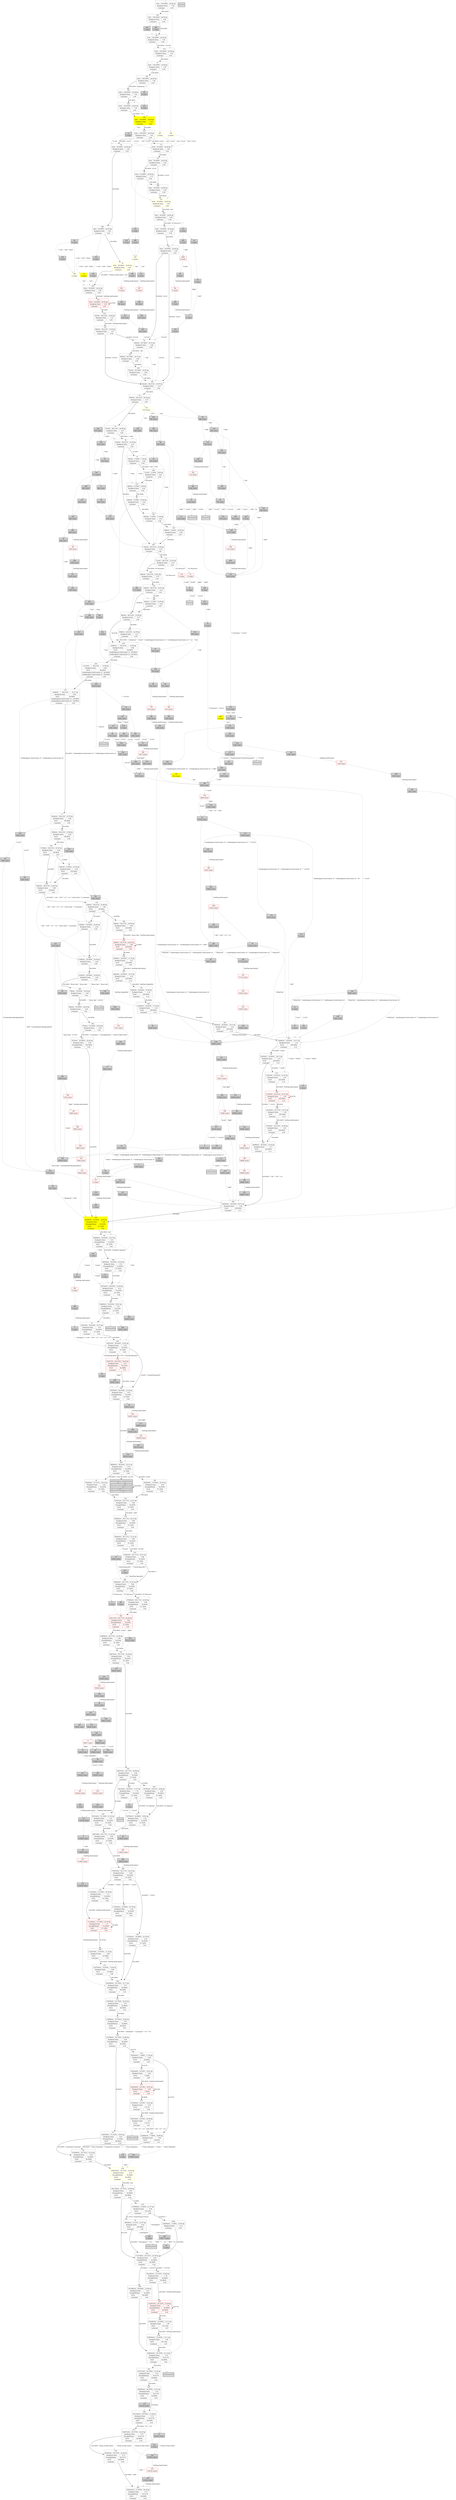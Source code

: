 digraph G {
    1 [shape=record
      ,label="{1|{1stts|100.000%|24.00\ hp}|{Backpack\ items|7.00}|{Laumspur|2.00}}"
      ,URL="https://www.projectaon.org/en/xhtml/lw/04tcod/sect1.htm"
      ,color="/svg/gray"];
    2 [shape=record
      ,label="{2|0\ states}"
      ,URL="https://www.projectaon.org/en/xhtml/lw/04tcod/sect2.htm"
      ,style=filled];
    3 [shape=record
      ,label="{3|115662\ states}"
      ,URL="https://www.projectaon.org/en/xhtml/lw/04tcod/sect3.htm"
      ,style=filled];
    4 [shape=record
      ,label="{4|1856\ states}"
      ,URL="https://www.projectaon.org/en/xhtml/lw/04tcod/sect4.htm"
      ,style=filled];
    5 [shape=record
      ,label="{5|0\ states}"
      ,URL="https://www.projectaon.org/en/xhtml/lw/04tcod/sect5.htm"
      ,style=filled];
    6 [shape=record
      ,label="{6|660\ states}"
      ,URL="https://www.projectaon.org/en/xhtml/lw/04tcod/sect6.htm"
      ,style=filled];
    7 [shape=record
      ,label="{7|0\ states}"
      ,URL="https://www.projectaon.org/en/xhtml/lw/04tcod/sect7.htm"
      ,style=filled];
    8 [shape=record
      ,label="{8|{2044stts|98.213%|23.79\ hp}|{Backpack\ items|5.89}|{Torch|49.090%}|{Laumspur|2.00}}"
      ,URL="https://www.projectaon.org/en/xhtml/lw/04tcod/sect8.htm"
      ,color="/svg/gray"];
    9 [shape=record
      ,label="{9|25556\ states}"
      ,URL="https://www.projectaon.org/en/xhtml/lw/04tcod/sect9.htm"
      ,style=filled];
    10 [shape=record
       ,label="{10|42208\ states}"
       ,URL="https://www.projectaon.org/en/xhtml/lw/04tcod/sect10.htm"
       ,style=filled];
    11 [shape=record
       ,label="{11|0\ states}"
       ,URL="https://www.projectaon.org/en/xhtml/lw/04tcod/sect11.htm"
       ,style=filled];
    12 [shape=record
       ,label="{12|{115096stts|83.752%|22.60\ hp}|{Backpack\ items|5.57}|{StrengthPotion|42.984%}|{Torch|46.500%}|{Laumspur|3.53}}"
       ,URL="https://www.projectaon.org/en/xhtml/lw/04tcod/sect12.htm"
       ,color="/svg/gray"];
    13 [shape=record
       ,label="{13|2\ states}"
       ,URL="https://www.projectaon.org/en/xhtml/lw/04tcod/sect13.htm"
       ,style=filled];
    14 [shape=record
       ,label="{14|0\ states}"
       ,URL="https://www.projectaon.org/en/xhtml/lw/04tcod/sect14.htm"
       ,color="/svg/red"];
    15 [shape=record
       ,label="{15|{764stts|0.304%|7.00\ hp}|{Backpack\ items|0.02}|{Laumspur|2.00}}"
       ,URL="https://www.projectaon.org/en/xhtml/lw/04tcod/sect15.htm"
       ,color="/svg/gray"];
    16 [shape=record
       ,label="{16|1144\ states}"
       ,URL="https://www.projectaon.org/en/xhtml/lw/04tcod/sect16.htm"
       ,style=filled];
    17 [shape=record
       ,label="{17|0\ states}"
       ,URL="https://www.projectaon.org/en/xhtml/lw/04tcod/sect17.htm"
       ,style=filled
       ,fontcolor="/svg/white"];
    18 [shape=record
       ,label="{18|764\ states}"
       ,URL="https://www.projectaon.org/en/xhtml/lw/04tcod/sect18.htm"
       ,style=filled];
    19 [shape=record
       ,label="{19|4\ states}"
       ,URL="https://www.projectaon.org/en/xhtml/lw/04tcod/sect19.htm"
       ,style=filled
       ,color="/svg/yellow"];
    20 [shape=record
       ,label="{20|{55428stts|47.317%|22.91\ hp}|{Backpack\ items|3.25}|{StrengthPotion|52.835%}|{Torch|47.165%}|{Laumspur|3.64}}"
       ,URL="https://www.projectaon.org/en/xhtml/lw/04tcod/sect20.htm"
       ,color="/svg/gray"];
    21 [shape=record
       ,label="{21|472\ states}"
       ,URL="https://www.projectaon.org/en/xhtml/lw/04tcod/sect21.htm"
       ,style=filled];
    22 [shape=record
       ,label="{22|864\ states}"
       ,URL="https://www.projectaon.org/en/xhtml/lw/04tcod/sect22.htm"
       ,style=filled];
    23 [shape=record
       ,label="{23|{2162stts|50.000%|24.00\ hp}|{Backpack\ items|4.00}|{Laumspur|3.00}}"
       ,URL="https://www.projectaon.org/en/xhtml/lw/04tcod/sect23.htm"
       ,color="/svg/gray"];
    24 [shape=record
       ,label="{24|63312\ states}"
       ,URL="https://www.projectaon.org/en/xhtml/lw/04tcod/sect24.htm"
       ,style=filled];
    25 [shape=record
       ,label="{25|{4stts|50.000%|24.00\ hp}|{Backpack\ items|3.50}|{Laumspur|2.00}}"
       ,URL="https://www.projectaon.org/en/xhtml/lw/04tcod/sect25.htm"
       ,color="/svg/gray"];
    27 [shape=record
       ,label="{27|{32532stts|94.634%|23.72\ hp}|{Backpack\ items|6.51}|{StrengthPotion|52.835%}|{Torch|47.165%}|{Laumspur|3.64}}"
       ,URL="https://www.projectaon.org/en/xhtml/lw/04tcod/sect27.htm"
       ,color="/svg/gray"];
    28 [shape=record
       ,label="{28|16680\ states}"
       ,URL="https://www.projectaon.org/en/xhtml/lw/04tcod/sect28.htm"
       ,style=filled];
    29 [shape=record
       ,label="{29|{36936stts|4.131%|21.87\ hp}|{Backpack\ items|0.23}|{Torch|100.000%}|{Laumspur|1.92}}"
       ,URL="https://www.projectaon.org/en/xhtml/lw/04tcod/sect29.htm"
       ,color="/svg/gray"];
    30 [shape=record
       ,label="{30|0\ states}"
       ,URL="https://www.projectaon.org/en/xhtml/lw/04tcod/sect30.htm"
       ,style=filled];
    31 [shape=record
       ,label="{31|0\ states}"
       ,URL="https://www.projectaon.org/en/xhtml/lw/04tcod/sect31.htm"
       ,style=filled];
    32 [shape=record
       ,label="{32|8190\ states}"
       ,URL="https://www.projectaon.org/en/xhtml/lw/04tcod/sect32.htm"
       ,style=filled];
    33 [shape=record
       ,label="{33|{608stts|98.213%|20.42\ hp}|{Backpack\ items|6.37}|{Laumspur|2.00}}"
       ,URL="https://www.projectaon.org/en/xhtml/lw/04tcod/sect33.htm"
       ,color="/svg/gray"];
    34 [shape=record
       ,label="{34|0\ states}"
       ,URL="https://www.projectaon.org/en/xhtml/lw/04tcod/sect34.htm"
       ,style=filled];
    35 [shape=record
       ,label="{35|{12024stts|44.642%|20.11\ hp}|{Backpack\ items|3.18}|{Torch|100.000%}|{Laumspur|2.12}}"
       ,URL="https://www.projectaon.org/en/xhtml/lw/04tcod/sect35.htm"
       ,color="/svg/gray"];
    37 [shape=record
       ,label="{37|{2stts|100.000%|24.00\ hp}|{Backpack\ items|7.00}|{Laumspur|2.00}}"
       ,URL="https://www.projectaon.org/en/xhtml/lw/04tcod/sect37.htm"
       ,color="/svg/gray"];
    38 [shape=record
       ,label="{38|{816stts|98.213%|21.65\ hp}|{Backpack\ items|6.37}|{Laumspur|2.00}}"
       ,URL="https://www.projectaon.org/en/xhtml/lw/04tcod/sect38.htm"
       ,color="/svg/gray"];
    39 [shape=record
       ,label="{39|{117444stts|34.068%|22.76\ hp}|{Backpack\ items|2.34}|{StrengthPotion|52.835%}|{Torch|47.165%}|{Laumspur|3.64}}"
       ,URL="https://www.projectaon.org/en/xhtml/lw/04tcod/sect39.htm"
       ,color="/svg/gray"];
    40 [shape=record
       ,label="{40|{40908stts|94.634%|22.97\ hp}|{Backpack\ items|6.51}|{StrengthPotion|52.835%}|{Torch|47.165%}|{Laumspur|3.64}}"
       ,URL="https://www.projectaon.org/en/xhtml/lw/04tcod/sect40.htm"
       ,color="/svg/gray"];
    41 [shape=record
       ,label="{41|556\ states}"
       ,URL="https://www.projectaon.org/en/xhtml/lw/04tcod/sect41.htm"
       ,style=filled];
    42 [shape=record
       ,label="{42|23333\ states}"
       ,URL="https://www.projectaon.org/en/xhtml/lw/04tcod/sect42.htm"
       ,style=filled
       ,fontcolor="/svg/white"];
    43 [shape=record
       ,label="{43|0\ states}"
       ,URL="https://www.projectaon.org/en/xhtml/lw/04tcod/sect43.htm"
       ,style=filled];
    44 [shape=record
       ,label="{44|4\ states}"
       ,URL="https://www.projectaon.org/en/xhtml/lw/04tcod/sect44.htm"
       ,style=filled];
    45 [shape=record
       ,label="{45|0\ states}"
       ,URL="https://www.projectaon.org/en/xhtml/lw/04tcod/sect45.htm"
       ,style=filled];
    48 [shape=record
       ,label="{48|1452\ states}"
       ,URL="https://www.projectaon.org/en/xhtml/lw/04tcod/sect48.htm"
       ,style=filled];
    49 [shape=record
       ,label="{49|{107696stts|83.751%|23.53\ hp}|{Backpack\ items|6.32}|{StrengthPotion|42.984%}|{Torch|46.499%}|{Laumspur|4.42}}"
       ,URL="https://www.projectaon.org/en/xhtml/lw/04tcod/sect49.htm"
       ,color="/svg/gray"];
    50 [shape=record
       ,label="{50|1930\ states}"
       ,URL="https://www.projectaon.org/en/xhtml/lw/04tcod/sect50.htm"
       ,style=filled];
    51 [shape=record
       ,label="{51|{642stts|58.749%|18.15\ hp}|{Backpack\ items|3.86}|{Laumspur|2.00}}"
       ,URL="https://www.projectaon.org/en/xhtml/lw/04tcod/sect51.htm"
       ,color="/svg/gray"];
    52 [shape=record
       ,label="{52|608\ states}"
       ,URL="https://www.projectaon.org/en/xhtml/lw/04tcod/sect52.htm"
       ,style=filled];
    54 [shape=record
       ,label="{54|1972\ states}"
       ,URL="https://www.projectaon.org/en/xhtml/lw/04tcod/sect54.htm"
       ,style=filled];
    55 [shape=record
       ,label="{55|{36752stts|94.634%|23.45\ hp}|{Backpack\ items|6.51}|{StrengthPotion|52.835%}|{Torch|47.165%}|{Laumspur|3.64}}"
       ,URL="https://www.projectaon.org/en/xhtml/lw/04tcod/sect55.htm"
       ,color="/svg/gray"];
    57 [shape=record
       ,label="{57|25242\ states}"
       ,URL="https://www.projectaon.org/en/xhtml/lw/04tcod/sect57.htm"
       ,style=filled];
    58 [shape=record
       ,label="{58|0\ states}"
       ,URL="https://www.projectaon.org/en/xhtml/lw/04tcod/sect58.htm"
       ,style=filled];
    59 [shape=record
       ,label="{59|102882\ states}"
       ,URL="https://www.projectaon.org/en/xhtml/lw/04tcod/sect59.htm"
       ,style=filled];
    60 [shape=record
       ,label="{60|19674\ states}"
       ,URL="https://www.projectaon.org/en/xhtml/lw/04tcod/sect60.htm"
       ,style=filled];
    61 [shape=record
       ,label="{61|2260\ states}"
       ,URL="https://www.projectaon.org/en/xhtml/lw/04tcod/sect61.htm"
       ,style=filled];
    63 [shape=record
       ,label="{63|{4stts|50.000%|24.00\ hp}|{Backpack\ items|3.50}|{Laumspur|2.00}}"
       ,URL="https://www.projectaon.org/en/xhtml/lw/04tcod/sect63.htm"
       ,color="/svg/gray"];
    64 [shape=record
       ,label="{64|1602\ states}"
       ,URL="https://www.projectaon.org/en/xhtml/lw/04tcod/sect64.htm"
       ,style=filled];
    66 [shape=record
       ,label="{66|{58406stts|85.171%|21.40\ hp}|{Backpack\ items|5.86}|{StrengthPotion|52.835%}|{Torch|47.165%}|{Laumspur|3.64}}"
       ,URL="https://www.projectaon.org/en/xhtml/lw/04tcod/sect66.htm"
       ,color="/svg/gray"];
    67 [shape=record
       ,label="{67|794\ states}"
       ,URL="https://www.projectaon.org/en/xhtml/lw/04tcod/sect67.htm"
       ,style=filled];
    68 [shape=record
       ,label="{68|{660stts|98.213%|23.09\ hp}|{Backpack\ items|6.37}|{Laumspur|2.00}}"
       ,URL="https://www.projectaon.org/en/xhtml/lw/04tcod/sect68.htm"
       ,color="/svg/gray"];
    69 [shape=record
       ,label="{69|26496\ states}"
       ,URL="https://www.projectaon.org/en/xhtml/lw/04tcod/sect69.htm"
       ,style=filled];
    70 [shape=record
       ,label="{70|{105520stts|76.183%|23.62\ hp}|{Backpack\ items|5.91}|{StrengthPotion|47.254%}|{Torch|48.666%}|{Laumspur|4.52}}"
       ,URL="https://www.projectaon.org/en/xhtml/lw/04tcod/sect70.htm"
       ,color="/svg/gray"];
    71 [shape=record
       ,label="{71|8920\ states}"
       ,URL="https://www.projectaon.org/en/xhtml/lw/04tcod/sect71.htm"
       ,style=filled];
    72 [shape=record
       ,label="{72|{4stts|50.000%|24.00\ hp}|{Backpack\ items|3.00}|{Laumspur|2.00}}"
       ,URL="https://www.projectaon.org/en/xhtml/lw/04tcod/sect72.htm"
       ,color="/svg/gray"];
    73 [shape=record
       ,label="{73|204072\ states}"
       ,URL="https://www.projectaon.org/en/xhtml/lw/04tcod/sect73.htm"
       ,style=filled];
    74 [shape=record
       ,label="{74|{574stts|98.213%|20.85\ hp}|{Backpack\ items|6.37}|{Laumspur|2.00}}"
       ,URL="https://www.projectaon.org/en/xhtml/lw/04tcod/sect74.htm"
       ,color="/svg/gray"];
    75 [shape=record
       ,label="{75|1249\ states}"
       ,URL="https://www.projectaon.org/en/xhtml/lw/04tcod/sect75.htm"
       ,style=filled];
    76 [shape=record
       ,label="{76|{1602stts|0.624%|21.00\ hp}|{Backpack\ items|0.04}|{Torch|100.000%}|{Laumspur|2.00}}"
       ,URL="https://www.projectaon.org/en/xhtml/lw/04tcod/sect76.htm"
       ,color="/svg/gray"];
    77 [shape=record
       ,label="{77|58037\ states}"
       ,URL="https://www.projectaon.org/en/xhtml/lw/04tcod/sect77.htm"
       ,color="/svg/red"];
    78 [shape=record
       ,label="{78|{4stts|50.000%|24.00\ hp}|{Backpack\ items|3.50}|{Laumspur|2.00}}"
       ,URL="https://www.projectaon.org/en/xhtml/lw/04tcod/sect78.htm"
       ,color="/svg/yellow"];
    79 [shape=record
       ,label="{79|0\ states}"
       ,URL="https://www.projectaon.org/en/xhtml/lw/04tcod/sect79.htm"
       ,style=filled];
    80 [shape=record
       ,label="{80|608\ states}"
       ,URL="https://www.projectaon.org/en/xhtml/lw/04tcod/sect80.htm"
       ,style=filled];
    81 [shape=record
       ,label="{81|18726\ states}"
       ,URL="https://www.projectaon.org/en/xhtml/lw/04tcod/sect81.htm"
       ,style=filled];
    82 [shape=record
       ,label="{82|506\ states}"
       ,URL="https://www.projectaon.org/en/xhtml/lw/04tcod/sect82.htm"
       ,style=filled];
    83 [shape=record
       ,label="{83|4024\ states}"
       ,URL="https://www.projectaon.org/en/xhtml/lw/04tcod/sect83.htm"
       ,style=filled];
    84 [shape=record
       ,label="{84|{1stts|100.000%|24.00\ hp}|{Backpack\ items|7.00}|{Laumspur|2.00}}"
       ,URL="https://www.projectaon.org/en/xhtml/lw/04tcod/sect84.htm"
       ,color="/svg/gray"];
    85 [shape=record
       ,label="{85|148101\ states}"
       ,URL="https://www.projectaon.org/en/xhtml/lw/04tcod/sect85.htm"
       ,style=filled
       ,fontcolor="/svg/white"];
    86 [shape=record
       ,label="{86|0\ states}"
       ,URL="https://www.projectaon.org/en/xhtml/lw/04tcod/sect86.htm"
       ,style=filled];
    87 [shape=record
       ,label="{87|12424\ states}"
       ,URL="https://www.projectaon.org/en/xhtml/lw/04tcod/sect87.htm"
       ,style=filled];
    91 [shape=record
       ,label="{91|{608stts|0.304%|10.00\ hp}|{Backpack\ items|0.02}|{Laumspur|2.00}}"
       ,URL="https://www.projectaon.org/en/xhtml/lw/04tcod/sect91.htm"
       ,color="/svg/gray"];
    92 [shape=record
       ,label="{92|898\ states}"
       ,URL="https://www.projectaon.org/en/xhtml/lw/04tcod/sect92.htm"
       ,style=filled];
    94 [shape=record
       ,label="{94|1894\ states}"
       ,URL="https://www.projectaon.org/en/xhtml/lw/04tcod/sect94.htm"
       ,style=filled];
    95 [shape=record
       ,label="{95|{4stts|25.000%|24.00\ hp}|{Backpack\ items|1.75}|{Laumspur|2.00}}"
       ,URL="https://www.projectaon.org/en/xhtml/lw/04tcod/sect95.htm"
       ,color="/svg/gray"];
    96 [shape=record
       ,label="{96|1764\ states}"
       ,URL="https://www.projectaon.org/en/xhtml/lw/04tcod/sect96.htm"
       ,style=filled];
    97 [shape=record
       ,label="{97|0\ states}"
       ,URL="https://www.projectaon.org/en/xhtml/lw/04tcod/sect97.htm"
       ,style=filled];
    98 [shape=record
       ,label="{98|102882\ states}"
       ,URL="https://www.projectaon.org/en/xhtml/lw/04tcod/sect98.htm"
       ,style=filled];
    99 [shape=record
       ,label="{99|325\ states}"
       ,URL="https://www.projectaon.org/en/xhtml/lw/04tcod/sect99.htm"
       ,style=filled
       ,fontcolor="/svg/white"];
    100 [shape=record
        ,label="{100|{237312stts|82.576%|21.40\ hp}|{Backpack\ items|5.74}|{StrengthPotion|30.517%}|{Torch|46.098%}|{Laumspur|4.44}}"
        ,URL="https://www.projectaon.org/en/xhtml/lw/04tcod/sect100.htm"
        ,color="/svg/gray"];
    101 [shape=record
        ,label="{101|1040\ states}"
        ,URL="https://www.projectaon.org/en/xhtml/lw/04tcod/sect101.htm"
        ,style=filled];
    102 [shape=record
        ,label="{102|4\ states}"
        ,URL="https://www.projectaon.org/en/xhtml/lw/04tcod/sect102.htm"
        ,style=filled];
    103 [shape=record
        ,label="{103|55399\ states}"
        ,URL="https://www.projectaon.org/en/xhtml/lw/04tcod/sect103.htm"
        ,style=filled];
    104 [shape=record
        ,label="{104|25556\ states}"
        ,URL="https://www.projectaon.org/en/xhtml/lw/04tcod/sect104.htm"
        ,style=filled];
    105 [shape=record
        ,label="{105|2162\ states}"
        ,URL="https://www.projectaon.org/en/xhtml/lw/04tcod/sect105.htm"
        ,style=filled];
    106 [shape=record
        ,label="{106|742\ states}"
        ,URL="https://www.projectaon.org/en/xhtml/lw/04tcod/sect106.htm"
        ,style=filled];
    107 [shape=record
        ,label="{107|58036\ states}"
        ,URL="https://www.projectaon.org/en/xhtml/lw/04tcod/sect107.htm"
        ,style=filled];
    108 [shape=record
        ,label="{108|15569\ states}"
        ,URL="https://www.projectaon.org/en/xhtml/lw/04tcod/sect108.htm"
        ,color="/svg/red"];
    109 [shape=record
        ,label="{109|{169120stts|6.019%|20.94\ hp}|{Backpack\ items|0.31}|{Torch|7.517%}|{Laumspur|3.81}}"
        ,URL="https://www.projectaon.org/en/xhtml/lw/04tcod/sect109.htm"
        ,color="/svg/gray"];
    110 [shape=record
        ,label="{110|0\ states}"
        ,URL="https://www.projectaon.org/en/xhtml/lw/04tcod/sect110.htm"
        ,style=filled];
    111 [shape=record
        ,label="{111|{52760stts|34.068%|18.90\ hp}|{Backpack\ items|2.34}|{StrengthPotion|52.835%}|{Torch|47.165%}|{Laumspur|3.64}}"
        ,URL="https://www.projectaon.org/en/xhtml/lw/04tcod/sect111.htm"
        ,color="/svg/gray"];
    112 [shape=record
        ,label="{112|24444\ states}"
        ,URL="https://www.projectaon.org/en/xhtml/lw/04tcod/sect112.htm"
        ,style=filled];
    113 [shape=record
        ,label="{113|{712stts|98.213%|22.34\ hp}|{Backpack\ items|6.37}|{Laumspur|2.00}}"
        ,URL="https://www.projectaon.org/en/xhtml/lw/04tcod/sect113.htm"
        ,color="/svg/gray"];
    115 [shape=record
        ,label="{115|{2428stts|98.213%|23.71\ hp}|{Backpack\ items|6.86}|{Torch|49.090%}|{GenBackpack\ (GenCounter\ 3)|49.090%}|{GenBackpack\ (GenCounter\ 4)|49.090%}|{Laumspur|2.00}}"
        ,URL="https://www.projectaon.org/en/xhtml/lw/04tcod/sect115.htm"
        ,color="/svg/gray"];
    116 [shape=record
        ,label="{116|{50484stts|85.171%|20.41\ hp}|{Backpack\ items|5.86}|{StrengthPotion|52.835%}|{Torch|47.165%}|{Laumspur|3.64}}"
        ,URL="https://www.projectaon.org/en/xhtml/lw/04tcod/sect116.htm"
        ,color="/svg/gray"];
    117 [shape=record
        ,label="{117|1254\ states}"
        ,URL="https://www.projectaon.org/en/xhtml/lw/04tcod/sect117.htm"
        ,style=filled];
    118 [shape=record
        ,label="{118|{938stts|98.213%|23.98\ hp}|{Backpack\ items|7.86}|{Torch|49.090%}|{Laumspur|3.00}}"
        ,URL="https://www.projectaon.org/en/xhtml/lw/04tcod/sect118.htm"
        ,color="/svg/gray"];
    119 [shape=record
        ,label="{119|215136\ states}"
        ,URL="https://www.projectaon.org/en/xhtml/lw/04tcod/sect119.htm"
        ,style=filled];
    120 [shape=record
        ,label="{120|{642stts|98.213%|19.97\ hp}|{Backpack\ items|6.37}|{Laumspur|2.00}}"
        ,URL="https://www.projectaon.org/en/xhtml/lw/04tcod/sect120.htm"
        ,color="/svg/gray"];
    121 [shape=record
        ,label="{121|1248\ states}"
        ,URL="https://www.projectaon.org/en/xhtml/lw/04tcod/sect121.htm"
        ,style=filled];
    122 [shape=record
        ,label="{122|0\ states}"
        ,URL="https://www.projectaon.org/en/xhtml/lw/04tcod/sect122.htm"
        ,style=filled];
    123 [shape=record
        ,label="{123|2400\ states}"
        ,URL="https://www.projectaon.org/en/xhtml/lw/04tcod/sect123.htm"
        ,style=filled];
    124 [shape=record
        ,label="{124|{60674stts|85.171%|22.20\ hp}|{Backpack\ items|5.86}|{StrengthPotion|52.835%}|{Torch|47.165%}|{Laumspur|3.64}}"
        ,URL="https://www.projectaon.org/en/xhtml/lw/04tcod/sect124.htm"
        ,color="/svg/gray"];
    126 [shape=record
        ,label="{126|2\ states}"
        ,URL="https://www.projectaon.org/en/xhtml/lw/04tcod/sect126.htm"
        ,color="/svg/yellow"];
    127 [shape=record
        ,label="{127|{4464stts|44.642%|15.27\ hp}|{Backpack\ items|3.18}|{Torch|100.000%}|{Laumspur|2.12}}"
        ,URL="https://www.projectaon.org/en/xhtml/lw/04tcod/sect127.htm"
        ,color="/svg/gray"];
    128 [shape=record
        ,label="{128|58036\ states}"
        ,URL="https://www.projectaon.org/en/xhtml/lw/04tcod/sect128.htm"
        ,style=filled];
    129 [shape=record
        ,label="{129|1972\ states}"
        ,URL="https://www.projectaon.org/en/xhtml/lw/04tcod/sect129.htm"
        ,style=filled
        ,color="/svg/yellow"];
    130 [shape=record
        ,label="{130|{660stts|0.332%|12.00\ hp}|{Backpack\ items|0.02}|{Laumspur|2.00}}"
        ,URL="https://www.projectaon.org/en/xhtml/lw/04tcod/sect130.htm"
        ,color="/svg/gray"];
    131 [shape=record
        ,label="{131|{1670stts|50.000%|24.00\ hp}|{Backpack\ items|4.00}|{StrengthPotion|100.000%}|{Laumspur|5.00}}"
        ,URL="https://www.projectaon.org/en/xhtml/lw/04tcod/sect131.htm"
        ,color="/svg/gray"];
    132 [shape=record
        ,label="{132|794\ states}"
        ,URL="https://www.projectaon.org/en/xhtml/lw/04tcod/sect132.htm"
        ,style=filled];
    133 [shape=record
        ,label="{133|{30437stts|90.070%|24.00\ hp}|{Backpack\ items|6.21}|{StrengthPotion|55.512%}|{Torch|44.488%}|{Laumspur|3.74}}"
        ,URL="https://www.projectaon.org/en/xhtml/lw/04tcod/sect133.htm"
        ,color="/svg/red"];
    134 [shape=record
        ,label="{134|{660stts|0.304%|9.00\ hp}|{Backpack\ items|0.02}|{Laumspur|2.00}}"
        ,URL="https://www.projectaon.org/en/xhtml/lw/04tcod/sect134.htm"
        ,color="/svg/gray"];
    135 [shape=record
        ,label="{135|0\ states}"
        ,URL="https://www.projectaon.org/en/xhtml/lw/04tcod/sect135.htm"
        ,style=filled];
    136 [shape=record
        ,label="{136|2092\ states}"
        ,URL="https://www.projectaon.org/en/xhtml/lw/04tcod/sect136.htm"
        ,style=filled];
    137 [shape=record
        ,label="{137|{119396stts|83.752%|22.24\ hp}|{Backpack\ items|5.57}|{StrengthPotion|42.984%}|{Torch|46.500%}|{Laumspur|3.53}}"
        ,URL="https://www.projectaon.org/en/xhtml/lw/04tcod/sect137.htm"
        ,color="/svg/gray"];
    138 [shape=record
        ,label="{138|8569\ states}"
        ,URL="https://www.projectaon.org/en/xhtml/lw/04tcod/sect138.htm"
        ,color="/svg/red"];
    139 [shape=record
        ,label="{139|574\ states}"
        ,URL="https://www.projectaon.org/en/xhtml/lw/04tcod/sect139.htm"
        ,color="/svg/yellow"];
    140 [shape=record
        ,label="{140|{110796stts|83.752%|22.86\ hp}|{Backpack\ items|6.40}|{StrengthPotion|42.984%}|{Torch|46.500%}|{Laumspur|4.53}}"
        ,URL="https://www.projectaon.org/en/xhtml/lw/04tcod/sect140.htm"
        ,color="/svg/gray"];
    141 [shape=record
        ,label="{141|{4stts|50.000%|24.00\ hp}|{Backpack\ items|3.50}|{Laumspur|2.00}}"
        ,URL="https://www.projectaon.org/en/xhtml/lw/04tcod/sect141.htm"
        ,color="/svg/yellow"];
    142 [shape=record
        ,label="{142|{180176stts|83.751%|22.66\ hp}|{Backpack\ items|5.93}|{StrengthPotion|42.984%}|{Torch|46.499%}|{Laumspur|4.42}}"
        ,URL="https://www.projectaon.org/en/xhtml/lw/04tcod/sect142.htm"
        ,color="/svg/gray"];
    144 [shape=record
        ,label="{144|32533\ states}"
        ,URL="https://www.projectaon.org/en/xhtml/lw/04tcod/sect144.htm"
        ,style=filled
        ,fontcolor="/svg/white"];
    145 [shape=record
        ,label="{145|1386\ states}"
        ,URL="https://www.projectaon.org/en/xhtml/lw/04tcod/sect145.htm"
        ,style=filled];
    146 [shape=record
        ,label="{146|0\ states}"
        ,URL="https://www.projectaon.org/en/xhtml/lw/04tcod/sect146.htm"
        ,style=filled];
    148 [shape=record
        ,label="{148|{239358stts|83.752%|21.77\ hp}|{Backpack\ items|5.57}|{StrengthPotion|42.984%}|{Torch|46.500%}|{Laumspur|3.53}}"
        ,URL="https://www.projectaon.org/en/xhtml/lw/04tcod/sect148.htm"
        ,color="/svg/gray"];
    149 [shape=record
        ,label="{149|4\ states}"
        ,URL="https://www.projectaon.org/en/xhtml/lw/04tcod/sect149.htm"
        ,style=filled];
    150 [shape=record
        ,label="{150|712\ states}"
        ,URL="https://www.projectaon.org/en/xhtml/lw/04tcod/sect150.htm"
        ,style=filled];
    151 [shape=record
        ,label="{151|{1894stts|98.213%|23.86\ hp}|{Backpack\ items|5.89}|{Torch|49.090%}|{Laumspur|2.00}}"
        ,URL="https://www.projectaon.org/en/xhtml/lw/04tcod/sect151.htm"
        ,color="/svg/gray"];
    152 [shape=record
        ,label="{152|11904\ states}"
        ,URL="https://www.projectaon.org/en/xhtml/lw/04tcod/sect152.htm"
        ,style=filled];
    154 [shape=record
        ,label="{154|0\ states}"
        ,URL="https://www.projectaon.org/en/xhtml/lw/04tcod/sect154.htm"
        ,style=filled];
    155 [shape=record
        ,label="{155|60704\ states}"
        ,URL="https://www.projectaon.org/en/xhtml/lw/04tcod/sect155.htm"
        ,style=filled];
    156 [shape=record
        ,label="{156|0\ states}"
        ,URL="https://www.projectaon.org/en/xhtml/lw/04tcod/sect156.htm"
        ,style=filled];
    157 [shape=record
        ,label="{157|2550\ states}"
        ,URL="https://www.projectaon.org/en/xhtml/lw/04tcod/sect157.htm"
        ,style=filled];
    158 [shape=record
        ,label="{158|1894\ states}"
        ,URL="https://www.projectaon.org/en/xhtml/lw/04tcod/sect158.htm"
        ,style=filled];
    159 [shape=record
        ,label="{159|0\ states}"
        ,URL="https://www.projectaon.org/en/xhtml/lw/04tcod/sect159.htm"
        ,style=filled];
    160 [shape=record
        ,label="{160|{1stts|100.000%|24.00\ hp}|{Backpack\ items|7.00}|{Laumspur|2.00}}"
        ,URL="https://www.projectaon.org/en/xhtml/lw/04tcod/sect160.htm"
        ,color="/svg/gray"];
    161 [shape=record
        ,label="{161|{34628stts|94.634%|23.61\ hp}|{Backpack\ items|6.51}|{StrengthPotion|52.835%}|{Torch|47.165%}|{Laumspur|3.64}}"
        ,URL="https://www.projectaon.org/en/xhtml/lw/04tcod/sect161.htm"
        ,color="/svg/gray"];
    162 [shape=record
        ,label="{162|1320\ states}"
        ,URL="https://www.projectaon.org/en/xhtml/lw/04tcod/sect162.htm"
        ,style=filled];
    163 [shape=record
        ,label="{163|{60674stts|85.171%|21.20\ hp}|{Backpack\ items|5.86}|{StrengthPotion|52.835%}|{Torch|47.165%}|{Laumspur|3.64}}"
        ,URL="https://www.projectaon.org/en/xhtml/lw/04tcod/sect163.htm"
        ,color="/svg/gray"];
    164 [shape=record
        ,label="{164|660\ states}"
        ,URL="https://www.projectaon.org/en/xhtml/lw/04tcod/sect164.htm"
        ,style=filled];
    165 [shape=record
        ,label="{165|{2stts|100.000%|24.00\ hp}|{Backpack\ items|7.00}|{Laumspur|2.00}}"
        ,URL="https://www.projectaon.org/en/xhtml/lw/04tcod/sect165.htm"
        ,style=filled
        ,color="/svg/yellow"];
    166 [shape=record
        ,label="{166|{660stts|98.213%|22.62\ hp}|{Backpack\ items|6.37}|{Laumspur|2.00}}"
        ,URL="https://www.projectaon.org/en/xhtml/lw/04tcod/sect166.htm"
        ,color="/svg/gray"];
    167 [shape=record
        ,label="{167|452\ states}"
        ,URL="https://www.projectaon.org/en/xhtml/lw/04tcod/sect167.htm"
        ,style=filled];
    168 [shape=record
        ,label="{168|0\ states}"
        ,URL="https://www.projectaon.org/en/xhtml/lw/04tcod/sect168.htm"
        ,style=filled];
    170 [shape=record
        ,label="{170|{2396stts|50.000%|24.00\ hp}|{Backpack\ items|4.00}|{Laumspur|3.00}}"
        ,URL="https://www.projectaon.org/en/xhtml/lw/04tcod/sect170.htm"
        ,color="/svg/gray"];
    171 [shape=record
        ,label="{171|{4stts|50.000%|24.00\ hp}|{Backpack\ items|3.50}|{Laumspur|2.00}}"
        ,URL="https://www.projectaon.org/en/xhtml/lw/04tcod/sect171.htm"
        ,color="/svg/gray"];
    172 [shape=record
        ,label="{172|0\ states}"
        ,URL="https://www.projectaon.org/en/xhtml/lw/04tcod/sect172.htm"
        ,style=filled];
    173 [shape=record
        ,label="{173|17860\ states}"
        ,URL="https://www.projectaon.org/en/xhtml/lw/04tcod/sect173.htm"
        ,style=filled];
    174 [shape=record
        ,label="{174|{122720stts|15.616%|14.04\ hp}|{Backpack\ items|0.88}|{Torch|43.596%}|{Laumspur|3.06}}"
        ,URL="https://www.projectaon.org/en/xhtml/lw/04tcod/sect174.htm"
        ,color="/svg/gray"];
    175 [shape=record
        ,label="{175|816\ states}"
        ,URL="https://www.projectaon.org/en/xhtml/lw/04tcod/sect175.htm"
        ,style=filled];
    176 [shape=record
        ,label="{176|0\ states}"
        ,URL="https://www.projectaon.org/en/xhtml/lw/04tcod/sect176.htm"
        ,style=filled];
    177 [shape=record
        ,label="{177|237313\ states}"
        ,URL="https://www.projectaon.org/en/xhtml/lw/04tcod/sect177.htm"
        ,style=filled
        ,fontcolor="/svg/white"];
    178 [shape=record
        ,label="{178|{4244stts|44.642%|16.26\ hp}|{Backpack\ items|3.18}|{Torch|100.000%}|{Laumspur|2.12}}"
        ,URL="https://www.projectaon.org/en/xhtml/lw/04tcod/sect178.htm"
        ,color="/svg/gray"];
    179 [shape=record
        ,label="{179|9344\ states}"
        ,URL="https://www.projectaon.org/en/xhtml/lw/04tcod/sect179.htm"
        ,style=filled];
    180 [shape=record
        ,label="{180|{2280stts|98.213%|23.46\ hp}|{Backpack\ items|6.86}|{Torch|49.090%}|{GenBackpack\ (GenCounter\ 3)|49.090%}|{GenBackpack\ (GenCounter\ 4)|49.090%}|{Laumspur|2.00}}"
        ,URL="https://www.projectaon.org/en/xhtml/lw/04tcod/sect180.htm"
        ,color="/svg/gray"];
    181 [shape=record
        ,label="{181|{55429stts|9.463%|22.91\ hp}|{Backpack\ items|0.65}|{StrengthPotion|52.835%}|{Torch|47.165%}|{Laumspur|3.64}}"
        ,URL="https://www.projectaon.org/en/xhtml/lw/04tcod/sect181.htm"
        ,style=filled
        ,fontcolor="/svg/white"];
    182 [shape=record
        ,label="{182|{2stts|100.000%|24.00\ hp}|{Backpack\ items|7.00}|{Laumspur|2.00}}"
        ,URL="https://www.projectaon.org/en/xhtml/lw/04tcod/sect182.htm"
        ,color="/svg/gray"];
    183 [shape=record
        ,label="{183|{171276stts|83.751%|23.39\ hp}|{Backpack\ items|5.93}|{StrengthPotion|42.984%}|{Torch|46.499%}|{Laumspur|4.42}}"
        ,URL="https://www.projectaon.org/en/xhtml/lw/04tcod/sect183.htm"
        ,color="/svg/gray"];
    184 [shape=record
        ,label="{184|1698\ states}"
        ,URL="https://www.projectaon.org/en/xhtml/lw/04tcod/sect184.htm"
        ,style=filled];
    185 [shape=record
        ,label="{185|{42545stts|94.634%|22.64\ hp}|{Backpack\ items|7.45}|{StrengthPotion|52.835%}|{Torch|47.165%}|{Laumspur|3.64}}"
        ,URL="https://www.projectaon.org/en/xhtml/lw/04tcod/sect185.htm"
        ,style=filled
        ,color="/svg/yellow"];
    186 [shape=record
        ,label="{186|{45217stts|85.171%|24.00\ hp}|{Backpack\ items|5.86}|{StrengthPotion|52.835%}|{Torch|47.165%}|{Laumspur|3.64}}"
        ,URL="https://www.projectaon.org/en/xhtml/lw/04tcod/sect186.htm"
        ,color="/svg/red"];
    187 [shape=record
        ,label="{187|608\ states}"
        ,URL="https://www.projectaon.org/en/xhtml/lw/04tcod/sect187.htm"
        ,style=filled];
    188 [shape=record
        ,label="{188|4\ states}"
        ,URL="https://www.projectaon.org/en/xhtml/lw/04tcod/sect188.htm"
        ,color="/svg/yellow"];
    189 [shape=record
        ,label="{189|2092\ states}"
        ,URL="https://www.projectaon.org/en/xhtml/lw/04tcod/sect189.htm"
        ,style=filled];
    190 [shape=record
        ,label="{190|0\ states}"
        ,URL="https://www.projectaon.org/en/xhtml/lw/04tcod/sect190.htm"
        ,style=filled];
    191 [shape=record
        ,label="{191|{660stts|0.304%|11.00\ hp}|{Backpack\ items|0.02}|{Laumspur|2.00}}"
        ,URL="https://www.projectaon.org/en/xhtml/lw/04tcod/sect191.htm"
        ,color="/svg/gray"];
    192 [shape=record
        ,label="{192|1145\ states}"
        ,URL="https://www.projectaon.org/en/xhtml/lw/04tcod/sect192.htm"
        ,style=filled
        ,fontcolor="/svg/white"];
    194 [shape=record
        ,label="{194|2261\ states}"
        ,URL="https://www.projectaon.org/en/xhtml/lw/04tcod/sect194.htm"
        ,style=filled];
    195 [shape=record
        ,label="{195|4\ states}"
        ,URL="https://www.projectaon.org/en/xhtml/lw/04tcod/sect195.htm"
        ,style=filled];
    197 [shape=record
        ,label="{197|1746\ states}"
        ,URL="https://www.projectaon.org/en/xhtml/lw/04tcod/sect197.htm"
        ,style=filled];
    199 [shape=record
        ,label="{199|43860\ states}"
        ,URL="https://www.projectaon.org/en/xhtml/lw/04tcod/sect199.htm"
        ,style=filled];
    200 [shape=record
        ,label="{200|{32532stts|94.634%|23.81\ hp}|{Backpack\ items|6.51}|{StrengthPotion|52.835%}|{Torch|47.165%}|{Laumspur|3.64}}"
        ,URL="https://www.projectaon.org/en/xhtml/lw/04tcod/sect200.htm"
        ,color="/svg/gray"];
    201 [shape=record
        ,label="{201|0\ states}"
        ,URL="https://www.projectaon.org/en/xhtml/lw/04tcod/sect201.htm"
        ,style=filled];
    203 [shape=record
        ,label="{203|15568\ states}"
        ,URL="https://www.projectaon.org/en/xhtml/lw/04tcod/sect203.htm"
        ,style=filled];
    204 [shape=record
        ,label="{204|{204676stts|83.751%|23.66\ hp}|{Backpack\ items|6.32}|{StrengthPotion|42.984%}|{Torch|46.499%}|{Laumspur|4.42}}"
        ,URL="https://www.projectaon.org/en/xhtml/lw/04tcod/sect204.htm"
        ,color="/svg/yellow"];
    205 [shape=record
        ,label="{205|1\ states}"
        ,URL="https://www.projectaon.org/en/xhtml/lw/04tcod/sect205.htm"
        ,style=filled];
    206 [shape=record
        ,label="{206|540\ states}"
        ,URL="https://www.projectaon.org/en/xhtml/lw/04tcod/sect206.htm"
        ,style=filled];
    207 [shape=record
        ,label="{207|60674\ states}"
        ,URL="https://www.projectaon.org/en/xhtml/lw/04tcod/sect207.htm"
        ,style=filled];
    209 [shape=record
        ,label="{209|{50122stts|25.551%|17.57\ hp}|{Backpack\ items|1.76}|{StrengthPotion|52.835%}|{Torch|47.165%}|{Laumspur|3.64}}"
        ,URL="https://www.projectaon.org/en/xhtml/lw/04tcod/sect209.htm"
        ,color="/svg/gray"];
    210 [shape=record
        ,label="{210|846\ states}"
        ,URL="https://www.projectaon.org/en/xhtml/lw/04tcod/sect210.htm"
        ,style=filled];
    211 [shape=record
        ,label="{211|{4stts|50.000%|24.00\ hp}|{Backpack\ items|3.00}|{Laumspur|2.00}}"
        ,URL="https://www.projectaon.org/en/xhtml/lw/04tcod/sect211.htm"
        ,color="/svg/gray"];
    212 [shape=record
        ,label="{212|0\ states}"
        ,URL="https://www.projectaon.org/en/xhtml/lw/04tcod/sect212.htm"
        ,style=filled];
    213 [shape=record
        ,label="{213|{608stts|48.213%|22.55\ hp}|{Backpack\ items|3.37}|{Laumspur|2.00}}"
        ,URL="https://www.projectaon.org/en/xhtml/lw/04tcod/sect213.htm"
        ,color="/svg/gray"];
    214 [shape=record
        ,label="{214|1254\ states}"
        ,URL="https://www.projectaon.org/en/xhtml/lw/04tcod/sect214.htm"
        ,style=filled];
    215 [shape=record
        ,label="{215|{226200stts|82.576%|21.67\ hp}|{Backpack\ items|5.74}|{StrengthPotion|30.517%}|{Torch|46.098%}|{Laumspur|4.44}}"
        ,URL="https://www.projectaon.org/en/xhtml/lw/04tcod/sect215.htm"
        ,color="/svg/gray"];
    216 [shape=record
        ,label="{216|0\ states}"
        ,URL="https://www.projectaon.org/en/xhtml/lw/04tcod/sect216.htm"
        ,style=filled];
    217 [shape=record
        ,label="{217|240\ states}"
        ,URL="https://www.projectaon.org/en/xhtml/lw/04tcod/sect217.htm"
        ,style=filled];
    218 [shape=record
        ,label="{218|58036\ states}"
        ,URL="https://www.projectaon.org/en/xhtml/lw/04tcod/sect218.htm"
        ,style=filled];
    219 [shape=record
        ,label="{219|476\ states}"
        ,URL="https://www.projectaon.org/en/xhtml/lw/04tcod/sect219.htm"
        ,style=filled];
    220 [shape=record
        ,label="{220|{63312stts|51.102%|21.23\ hp}|{Backpack\ items|3.51}|{StrengthPotion|52.835%}|{Torch|47.165%}|{Laumspur|3.64}}"
        ,URL="https://www.projectaon.org/en/xhtml/lw/04tcod/sect220.htm"
        ,color="/svg/gray"];
    221 [shape=record
        ,label="{221|2162\ states}"
        ,URL="https://www.projectaon.org/en/xhtml/lw/04tcod/sect221.htm"
        ,style=filled];
    222 [shape=record
        ,label="{222|{2stts|100.000%|24.00\ hp}|{Backpack\ items|7.00}|{Laumspur|2.00}}"
        ,URL="https://www.projectaon.org/en/xhtml/lw/04tcod/sect222.htm"
        ,color="/svg/gray"];
    223 [shape=record
        ,label="{223|60674\ states}"
        ,URL="https://www.projectaon.org/en/xhtml/lw/04tcod/sect223.htm"
        ,style=filled];
    224 [shape=record
        ,label="{224|26002\ states}"
        ,URL="https://www.projectaon.org/en/xhtml/lw/04tcod/sect224.htm"
        ,style=filled];
    225 [shape=record
        ,label="{225|{58066stts|94.634%|22.21\ hp}|{Backpack\ items|6.51}|{StrengthPotion|52.835%}|{Torch|47.165%}|{Laumspur|3.64}}"
        ,URL="https://www.projectaon.org/en/xhtml/lw/04tcod/sect225.htm"
        ,color="/svg/gray"];
    226 [shape=record
        ,label="{226|506\ states}"
        ,URL="https://www.projectaon.org/en/xhtml/lw/04tcod/sect226.htm"
        ,style=filled];
    227 [shape=record
        ,label="{227|{608stts|58.749%|18.71\ hp}|{Backpack\ items|3.86}|{Laumspur|2.00}}"
        ,URL="https://www.projectaon.org/en/xhtml/lw/04tcod/sect227.htm"
        ,color="/svg/gray"];
    228 [shape=record
        ,label="{228|{2396stts|50.000%|24.00\ hp}|{Backpack\ items|4.00}|{Laumspur|3.00}}"
        ,URL="https://www.projectaon.org/en/xhtml/lw/04tcod/sect228.htm"
        ,color="/svg/gray"];
    229 [shape=record
        ,label="{229|{259536stts|23.950%|13.11\ hp}|{Backpack\ items|1.59}|{Torch|45.116%}|{Laumspur|4.47}}"
        ,URL="https://www.projectaon.org/en/xhtml/lw/04tcod/sect229.htm"
        ,color="/svg/gray"];
    230 [shape=record
        ,label="{230|12912\ states}"
        ,URL="https://www.projectaon.org/en/xhtml/lw/04tcod/sect230.htm"
        ,style=filled];
    231 [shape=record
        ,label="{231|{16946stts|44.634%|19.42\ hp}|{Backpack\ items|3.17}|{Torch|100.000%}|{Laumspur|2.11}}"
        ,URL="https://www.projectaon.org/en/xhtml/lw/04tcod/sect231.htm"
        ,color="/svg/gray"];
    232 [shape=record
        ,label="{232|{608stts|98.213%|22.87\ hp}|{Backpack\ items|6.37}|{Laumspur|2.00}}"
        ,URL="https://www.projectaon.org/en/xhtml/lw/04tcod/sect232.htm"
        ,color="/svg/gray"];
    234 [shape=record
        ,label="{234|1926\ states}"
        ,URL="https://www.projectaon.org/en/xhtml/lw/04tcod/sect234.htm"
        ,style=filled];
    235 [shape=record
        ,label="{235|{248424stts|82.576%|21.12\ hp}|{Backpack\ items|5.74}|{StrengthPotion|30.517%}|{Torch|46.098%}|{Laumspur|4.44}}"
        ,URL="https://www.projectaon.org/en/xhtml/lw/04tcod/sect235.htm"
        ,color="/svg/gray"];
    236 [shape=record
        ,label="{236|690\ states}"
        ,URL="https://www.projectaon.org/en/xhtml/lw/04tcod/sect236.htm"
        ,style=filled];
    237 [shape=record
        ,label="{237|8920\ states}"
        ,URL="https://www.projectaon.org/en/xhtml/lw/04tcod/sect237.htm"
        ,style=filled];
    238 [shape=record
        ,label="{238|60674\ states}"
        ,URL="https://www.projectaon.org/en/xhtml/lw/04tcod/sect238.htm"
        ,style=filled];
    239 [shape=record
        ,label="{239|4\ states}"
        ,URL="https://www.projectaon.org/en/xhtml/lw/04tcod/sect239.htm"
        ,style=filled];
    240 [shape=record
        ,label="{240|2044\ states}"
        ,URL="https://www.projectaon.org/en/xhtml/lw/04tcod/sect240.htm"
        ,style=filled];
    241 [shape=record
        ,label="{241|{2112stts|98.213%|23.60\ hp}|{Backpack\ items|6.86}|{Torch|49.090%}|{GenBackpack\ (GenCounter\ 3)|49.090%}|{GenBackpack\ (GenCounter\ 4)|49.090%}|{Laumspur|2.00}}"
        ,URL="https://www.projectaon.org/en/xhtml/lw/04tcod/sect241.htm"
        ,color="/svg/gray"];
    242 [shape=record
        ,label="{242|795\ states}"
        ,URL="https://www.projectaon.org/en/xhtml/lw/04tcod/sect242.htm"
        ,style=filled
        ,fontcolor="/svg/white"];
    243 [shape=record
        ,label="{243|63312\ states}"
        ,URL="https://www.projectaon.org/en/xhtml/lw/04tcod/sect243.htm"
        ,style=filled];
    244 [shape=record
        ,label="{244|8568\ states}"
        ,URL="https://www.projectaon.org/en/xhtml/lw/04tcod/sect244.htm"
        ,style=filled];
    245 [shape=record
        ,label="{245|{4244stts|44.642%|17.24\ hp}|{Backpack\ items|3.18}|{Torch|100.000%}|{Laumspur|2.12}}"
        ,URL="https://www.projectaon.org/en/xhtml/lw/04tcod/sect245.htm"
        ,color="/svg/gray"];
    246 [shape=record
        ,label="{246|159277\ states}"
        ,URL="https://www.projectaon.org/en/xhtml/lw/04tcod/sect246.htm"
        ,style=filled];
    247 [shape=record
        ,label="{247|2\ states}"
        ,URL="https://www.projectaon.org/en/xhtml/lw/04tcod/sect247.htm"
        ,color="/svg/yellow"];
    248 [shape=record
        ,label="{248|1196\ states}"
        ,URL="https://www.projectaon.org/en/xhtml/lw/04tcod/sect248.htm"
        ,style=filled];
    249 [shape=record
        ,label="{249|{178974stts|85.171%|22.03\ hp}|{Backpack\ items|5.86}|{StrengthPotion|52.835%}|{Torch|47.165%}|{Laumspur|3.64}}"
        ,URL="https://www.projectaon.org/en/xhtml/lw/04tcod/sect249.htm"
        ,color="/svg/gray"];
    250 [shape=record
        ,label="{250|4364\ states}"
        ,URL="https://www.projectaon.org/en/xhtml/lw/04tcod/sect250.htm"
        ,style=filled];
    251 [shape=record
        ,label="{251|574\ states}"
        ,URL="https://www.projectaon.org/en/xhtml/lw/04tcod/sect251.htm"
        ,style=filled];
    252 [shape=record
        ,label="{252|712\ states}"
        ,URL="https://www.projectaon.org/en/xhtml/lw/04tcod/sect252.htm"
        ,style=filled];
    253 [shape=record
        ,label="{253|{4stts|50.000%|24.00\ hp}|{Backpack\ items|3.00}|{Laumspur|2.00}}"
        ,URL="https://www.projectaon.org/en/xhtml/lw/04tcod/sect253.htm"
        ,color="/svg/gray"];
    254 [shape=record
        ,label="{254|1144\ states}"
        ,URL="https://www.projectaon.org/en/xhtml/lw/04tcod/sect254.htm"
        ,style=filled];
    255 [shape=record
        ,label="{255|{47850stts|85.171%|23.80\ hp}|{Backpack\ items|5.86}|{StrengthPotion|52.835%}|{Torch|47.165%}|{Laumspur|3.64}}"
        ,URL="https://www.projectaon.org/en/xhtml/lw/04tcod/sect255.htm"
        ,color="/svg/gray"];
    256 [shape=record
        ,label="{256|324\ states}"
        ,URL="https://www.projectaon.org/en/xhtml/lw/04tcod/sect256.htm"
        ,style=filled];
    257 [shape=record
        ,label="{257|{668stts|50.000%|24.00\ hp}|{Backpack\ items|4.00}|{Laumspur|3.00}}"
        ,URL="https://www.projectaon.org/en/xhtml/lw/04tcod/sect257.htm"
        ,color="/svg/gray"];
    258 [shape=record
        ,label="{258|{222884stts|7.568%|20.89\ hp}|{Backpack\ items|0.40}|{Torch|24.687%}|{Laumspur|3.41}}"
        ,URL="https://www.projectaon.org/en/xhtml/lw/04tcod/sect258.htm"
        ,color="/svg/gray"];
    259 [shape=record
        ,label="{259|{4stts|50.000%|24.00\ hp}|{Backpack\ items|3.50}|{Laumspur|2.00}}"
        ,URL="https://www.projectaon.org/en/xhtml/lw/04tcod/sect259.htm"
        ,color="/svg/gray"];
    261 [shape=record
        ,label="{261|26688\ states}"
        ,URL="https://www.projectaon.org/en/xhtml/lw/04tcod/sect261.htm"
        ,style=filled];
    262 [shape=record
        ,label="{262|0\ states}"
        ,URL="https://www.projectaon.org/en/xhtml/lw/04tcod/sect262.htm"
        ,style=filled
        ,fontcolor="/svg/white"];
    263 [shape=record
        ,label="{263|794\ states}"
        ,URL="https://www.projectaon.org/en/xhtml/lw/04tcod/sect263.htm"
        ,style=filled];
    264 [shape=record
        ,label="{264|{712stts|0.304%|8.00\ hp}|{Backpack\ items|0.02}|{Laumspur|2.00}}"
        ,URL="https://www.projectaon.org/en/xhtml/lw/04tcod/sect264.htm"
        ,color="/svg/gray"];
    265 [shape=record
        ,label="{265|54000\ states}"
        ,URL="https://www.projectaon.org/en/xhtml/lw/04tcod/sect265.htm"
        ,style=filled];
    266 [shape=record
        ,label="{266|4\ states}"
        ,URL="https://www.projectaon.org/en/xhtml/lw/04tcod/sect266.htm"
        ,style=filled];
    267 [shape=record
        ,label="{267|2599\ states}"
        ,URL="https://www.projectaon.org/en/xhtml/lw/04tcod/sect267.htm"
        ,style=filled
        ,fontcolor="/svg/white"];
    268 [shape=record
        ,label="{268|{1602stts|98.213%|23.96\ hp}|{Backpack\ items|5.89}|{Torch|49.090%}|{Laumspur|2.00}}"
        ,URL="https://www.projectaon.org/en/xhtml/lw/04tcod/sect268.htm"
        ,color="/svg/gray"];
    269 [shape=record
        ,label="{269|0\ states}"
        ,URL="https://www.projectaon.org/en/xhtml/lw/04tcod/sect269.htm"
        ,style=filled
        ,color="/svg/yellow"];
    270 [shape=record
        ,label="{270|{170836stts|6.440%|21.27\ hp}|{Backpack\ items|0.36}|{Torch|64.143%}|{Laumspur|2.88}}"
        ,URL="https://www.projectaon.org/en/xhtml/lw/04tcod/sect270.htm"
        ,color="/svg/gray"];
    271 [shape=record
        ,label="{271|42236\ states}"
        ,URL="https://www.projectaon.org/en/xhtml/lw/04tcod/sect271.htm"
        ,style=filled];
    272 [shape=record
        ,label="{272|0\ states}"
        ,URL="https://www.projectaon.org/en/xhtml/lw/04tcod/sect272.htm"
        ,style=filled];
    273 [shape=record
        ,label="{273|{2stts|100.000%|24.00\ hp}|{Backpack\ items|7.00}|{Laumspur|2.00}}"
        ,URL="https://www.projectaon.org/en/xhtml/lw/04tcod/sect273.htm"
        ,color="/svg/gray"];
    274 [shape=record
        ,label="{274|{204072stts|82.576%|22.20\ hp}|{Backpack\ items|5.74}|{StrengthPotion|30.517%}|{Torch|46.098%}|{Laumspur|4.44}}"
        ,URL="https://www.projectaon.org/en/xhtml/lw/04tcod/sect274.htm"
        ,color="/svg/gray"];
    275 [shape=record
        ,label="{275|0\ states}"
        ,URL="https://www.projectaon.org/en/xhtml/lw/04tcod/sect275.htm"
        ,style=filled];
    276 [shape=record
        ,label="{276|504\ states}"
        ,URL="https://www.projectaon.org/en/xhtml/lw/04tcod/sect276.htm"
        ,style=filled];
    278 [shape=record
        ,label="{278|794\ states}"
        ,URL="https://www.projectaon.org/en/xhtml/lw/04tcod/sect278.htm"
        ,style=filled];
    279 [shape=record
        ,label="{279|{25242stts|85.171%|22.41\ hp}|{Backpack\ items|5.86}|{StrengthPotion|52.835%}|{Torch|47.165%}|{Laumspur|3.64}}"
        ,URL="https://www.projectaon.org/en/xhtml/lw/04tcod/sect279.htm"
        ,color="/svg/gray"];
    280 [shape=record
        ,label="{280|{17704stts|22.313%|16.86\ hp}|{Backpack\ items|1.58}|{Torch|100.000%}|{Laumspur|2.09}}"
        ,URL="https://www.projectaon.org/en/xhtml/lw/04tcod/sect280.htm"
        ,color="/svg/gray"];
    281 [shape=record
        ,label="{281|1952\ states}"
        ,URL="https://www.projectaon.org/en/xhtml/lw/04tcod/sect281.htm"
        ,style=filled];
    282 [shape=record
        ,label="{282|{758stts|50.000%|24.00\ hp}|{Backpack\ items|4.00}|{Laumspur|3.00}}"
        ,URL="https://www.projectaon.org/en/xhtml/lw/04tcod/sect282.htm"
        ,color="/svg/gray"];
    283 [shape=record
        ,label="{283|{84304stts|82.576%|22.45\ hp}|{Backpack\ items|5.74}|{StrengthPotion|30.517%}|{Torch|46.098%}|{Laumspur|4.44}}"
        ,URL="https://www.projectaon.org/en/xhtml/lw/04tcod/sect283.htm"
        ,color="/svg/gray"];
    284 [shape=record
        ,label="{284|0\ states}"
        ,URL="https://www.projectaon.org/en/xhtml/lw/04tcod/sect284.htm"
        ,style=filled];
    286 [shape=record
        ,label="{286|34628\ states}"
        ,URL="https://www.projectaon.org/en/xhtml/lw/04tcod/sect286.htm"
        ,style=filled];
    288 [shape=record
        ,label="{288|660\ states}"
        ,URL="https://www.projectaon.org/en/xhtml/lw/04tcod/sect288.htm"
        ,style=filled];
    289 [shape=record
        ,label="{289|{50484stts|85.171%|23.41\ hp}|{Backpack\ items|5.86}|{StrengthPotion|52.835%}|{Torch|47.165%}|{Laumspur|3.64}}"
        ,URL="https://www.projectaon.org/en/xhtml/lw/04tcod/sect289.htm"
        ,color="/svg/gray"];
    290 [shape=record
        ,label="{290|{4stts|50.000%|24.00\ hp}|{Backpack\ items|3.50}|{Laumspur|2.00}}"
        ,URL="https://www.projectaon.org/en/xhtml/lw/04tcod/sect290.htm"
        ,color="/svg/gray"];
    291 [shape=record
        ,label="{291|0\ states}"
        ,URL="https://www.projectaon.org/en/xhtml/lw/04tcod/sect291.htm"
        ,style=filled];
    292 [shape=record
        ,label="{292|0\ states}"
        ,URL="https://www.projectaon.org/en/xhtml/lw/04tcod/sect292.htm"
        ,style=filled];
    293 [shape=record
        ,label="{293|816\ states}"
        ,URL="https://www.projectaon.org/en/xhtml/lw/04tcod/sect293.htm"
        ,style=filled];
    294 [shape=record
        ,label="{294|32532\ states}"
        ,URL="https://www.projectaon.org/en/xhtml/lw/04tcod/sect294.htm"
        ,style=filled];
    295 [shape=record
        ,label="{295|240\ states}"
        ,URL="https://www.projectaon.org/en/xhtml/lw/04tcod/sect295.htm"
        ,style=filled];
    296 [shape=record
        ,label="{296|{215136stts|82.576%|21.94\ hp}|{Backpack\ items|5.74}|{StrengthPotion|30.517%}|{Torch|46.098%}|{Laumspur|4.44}}"
        ,URL="https://www.projectaon.org/en/xhtml/lw/04tcod/sect296.htm"
        ,color="/svg/gray"];
    297 [shape=record
        ,label="{297|{764stts|98.213%|22.02\ hp}|{Backpack\ items|6.37}|{Laumspur|2.00}}"
        ,URL="https://www.projectaon.org/en/xhtml/lw/04tcod/sect297.htm"
        ,color="/svg/gray"];
    298 [shape=record
        ,label="{298|0\ states}"
        ,URL="https://www.projectaon.org/en/xhtml/lw/04tcod/sect298.htm"
        ,style=filled];
    300 [shape=record
        ,label="{300|{55428stts|37.854%|22.91\ hp}|{Backpack\ items|2.60}|{StrengthPotion|52.835%}|{Torch|47.165%}|{Laumspur|3.64}}"
        ,URL="https://www.projectaon.org/en/xhtml/lw/04tcod/sect300.htm"
        ,color="/svg/gray"];
    301 [shape=record
        ,label="{301|794\ states}"
        ,URL="https://www.projectaon.org/en/xhtml/lw/04tcod/sect301.htm"
        ,style=filled];
    302 [shape=record
        ,label="{302|{578stts|50.000%|24.00\ hp}|{Backpack\ items|4.00}|{Laumspur|3.00}}"
        ,URL="https://www.projectaon.org/en/xhtml/lw/04tcod/sect302.htm"
        ,color="/svg/gray"];
    303 [shape=record
        ,label="{303|24464\ states}"
        ,URL="https://www.projectaon.org/en/xhtml/lw/04tcod/sect303.htm"
        ,style=filled];
    304 [shape=record
        ,label="{304|2092\ states}"
        ,URL="https://www.projectaon.org/en/xhtml/lw/04tcod/sect304.htm"
        ,style=filled];
    305 [shape=record
        ,label="{305|107696\ states}"
        ,URL="https://www.projectaon.org/en/xhtml/lw/04tcod/sect305.htm"
        ,style=filled];
    306 [shape=record
        ,label="{306|1\ states}"
        ,URL="https://www.projectaon.org/en/xhtml/lw/04tcod/sect306.htm"
        ,style=filled];
    307 [shape=record
        ,label="{307|{93436stts|94.634%|21.40\ hp}|{Backpack\ items|6.51}|{StrengthPotion|52.835%}|{Torch|47.165%}|{Laumspur|3.64}}"
        ,URL="https://www.projectaon.org/en/xhtml/lw/04tcod/sect307.htm"
        ,color="/svg/gray"];
    309 [shape=record
        ,label="{309|9064\ states}"
        ,URL="https://www.projectaon.org/en/xhtml/lw/04tcod/sect309.htm"
        ,style=filled];
    311 [shape=record
        ,label="{311|119156\ states}"
        ,URL="https://www.projectaon.org/en/xhtml/lw/04tcod/sect311.htm"
        ,style=filled];
    312 [shape=record
        ,label="{312|{448stts|48.213%|12.82\ hp}|{Backpack\ items|3.37}|{Laumspur|2.00}}"
        ,URL="https://www.projectaon.org/en/xhtml/lw/04tcod/sect312.htm"
        ,color="/svg/gray"];
    313 [shape=record
        ,label="{313|1926\ states}"
        ,URL="https://www.projectaon.org/en/xhtml/lw/04tcod/sect313.htm"
        ,style=filled];
    314 [shape=record
        ,label="{314|{105520stts|7.569%|17.24\ hp}|{Backpack\ items|0.49}|{Torch|24.694%}|{Laumspur|4.58}}"
        ,URL="https://www.projectaon.org/en/xhtml/lw/04tcod/sect314.htm"
        ,color="/svg/gray"];
    315 [shape=record
        ,label="{315|1518\ states}"
        ,URL="https://www.projectaon.org/en/xhtml/lw/04tcod/sect315.htm"
        ,style=filled];
    316 [shape=record
        ,label="{316|0\ states}"
        ,URL="https://www.projectaon.org/en/xhtml/lw/04tcod/sect316.htm"
        ,color="/svg/red"];
    317 [shape=record
        ,label="{317|0\ states}"
        ,URL="https://www.projectaon.org/en/xhtml/lw/04tcod/sect317.htm"
        ,style=filled];
    318 [shape=record
        ,label="{318|{50484stts|85.171%|21.41\ hp}|{Backpack\ items|5.86}|{StrengthPotion|52.835%}|{Torch|47.165%}|{Laumspur|3.64}}"
        ,URL="https://www.projectaon.org/en/xhtml/lw/04tcod/sect318.htm"
        ,color="/svg/gray"];
    319 [shape=record
        ,label="{319|{2stts|100.000%|24.00\ hp}|{Backpack\ items|7.00}|{Laumspur|2.00}}"
        ,URL="https://www.projectaon.org/en/xhtml/lw/04tcod/sect319.htm"
        ,color="/svg/gray"];
    320 [shape=record
        ,label="{320|{1746stts|98.213%|23.91\ hp}|{Backpack\ items|5.89}|{Torch|49.090%}|{Laumspur|2.00}}"
        ,URL="https://www.projectaon.org/en/xhtml/lw/04tcod/sect320.htm"
        ,color="/svg/gray"];
    321 [shape=record
        ,label="{321|1248\ states}"
        ,URL="https://www.projectaon.org/en/xhtml/lw/04tcod/sect321.htm"
        ,style=filled];
    322 [shape=record
        ,label="{322|1320\ states}"
        ,URL="https://www.projectaon.org/en/xhtml/lw/04tcod/sect322.htm"
        ,style=filled];
    323 [shape=record
        ,label="{323|{117444stts|34.068%|22.76\ hp}|{Backpack\ items|2.34}|{StrengthPotion|52.835%}|{Torch|47.165%}|{Laumspur|3.64}}"
        ,URL="https://www.projectaon.org/en/xhtml/lw/04tcod/sect323.htm"
        ,color="/svg/gray"];
    324 [shape=record
        ,label="{324|4\ states}"
        ,URL="https://www.projectaon.org/en/xhtml/lw/04tcod/sect324.htm"
        ,color="/svg/yellow"];
    326 [shape=record
        ,label="{326|1092\ states}"
        ,URL="https://www.projectaon.org/en/xhtml/lw/04tcod/sect326.htm"
        ,style=filled];
    327 [shape=record
        ,label="{327|0\ states}"
        ,URL="https://www.projectaon.org/en/xhtml/lw/04tcod/sect327.htm"
        ,style=filled];
    328 [shape=record
        ,label="{328|{574stts|58.749%|19.25\ hp}|{Backpack\ items|3.86}|{Laumspur|2.00}}"
        ,URL="https://www.projectaon.org/en/xhtml/lw/04tcod/sect328.htm"
        ,color="/svg/gray"];
    329 [shape=record
        ,label="{329|0\ states}"
        ,URL="https://www.projectaon.org/en/xhtml/lw/04tcod/sect329.htm"
        ,style=filled
        ,fontcolor="/svg/white"];
    330 [shape=record
        ,label="{330|540\ states}"
        ,URL="https://www.projectaon.org/en/xhtml/lw/04tcod/sect330.htm"
        ,style=filled];
    331 [shape=record
        ,label="{331|608\ states}"
        ,URL="https://www.projectaon.org/en/xhtml/lw/04tcod/sect331.htm"
        ,style=filled];
    332 [shape=record
        ,label="{332|{2stts|100.000%|24.00\ hp}|{Backpack\ items|7.00}|{Laumspur|2.00}}"
        ,URL="https://www.projectaon.org/en/xhtml/lw/04tcod/sect332.htm"
        ,color="/svg/gray"];
    333 [shape=record
        ,label="{333|{58037stts|85.171%|22.90\ hp}|{Backpack\ items|5.86}|{StrengthPotion|52.835%}|{Torch|47.165%}|{Laumspur|3.64}}"
        ,URL="https://www.projectaon.org/en/xhtml/lw/04tcod/sect333.htm"
        ,color="/svg/gray"];
    334 [shape=record
        ,label="{334|1603\ states}"
        ,URL="https://www.projectaon.org/en/xhtml/lw/04tcod/sect334.htm"
        ,style=filled
        ,fontcolor="/svg/white"];
    335 [shape=record
        ,label="{335|{12696stts|44.642%|19.17\ hp}|{Backpack\ items|3.18}|{Torch|100.000%}|{Laumspur|2.12}}"
        ,URL="https://www.projectaon.org/en/xhtml/lw/04tcod/sect335.htm"
        ,color="/svg/gray"];
    336 [shape=record
        ,label="{336|58036\ states}"
        ,URL="https://www.projectaon.org/en/xhtml/lw/04tcod/sect336.htm"
        ,style=filled];
    337 [shape=record
        ,label="{337|{698stts|0.304%|12.00\ hp}|{Backpack\ items|0.02}|{Laumspur|2.00}}"
        ,URL="https://www.projectaon.org/en/xhtml/lw/04tcod/sect337.htm"
        ,color="/svg/gray"];
    338 [shape=record
        ,label="{338|{161496stts|58.626%|23.98\ hp}|{Backpack\ items|4.15}|{StrengthPotion|42.984%}|{Torch|46.499%}|{Laumspur|4.42}}"
        ,URL="https://www.projectaon.org/en/xhtml/lw/04tcod/sect338.htm"
        ,color="/svg/gray"];
    339 [shape=record
        ,label="{339|0\ states}"
        ,URL="https://www.projectaon.org/en/xhtml/lw/04tcod/sect339.htm"
        ,style=filled];
    340 [shape=record
        ,label="{340|2353\ states}"
        ,URL="https://www.projectaon.org/en/xhtml/lw/04tcod/sect340.htm"
        ,style=filled];
    341 [shape=record
        ,label="{341|{52791stts|85.171%|23.41\ hp}|{Backpack\ items|5.86}|{StrengthPotion|52.835%}|{Torch|47.165%}|{Laumspur|3.64}}"
        ,URL="https://www.projectaon.org/en/xhtml/lw/04tcod/sect341.htm"
        ,color="/svg/gray"];
    342 [shape=record
        ,label="{342|28456\ states}"
        ,URL="https://www.projectaon.org/en/xhtml/lw/04tcod/sect342.htm"
        ,style=filled];
    343 [shape=record
        ,label="{343|2428\ states}"
        ,URL="https://www.projectaon.org/en/xhtml/lw/04tcod/sect343.htm"
        ,style=filled];
    344 [shape=record
        ,label="{344|{52760stts|8.517%|18.90\ hp}|{Backpack\ items|0.59}|{StrengthPotion|52.835%}|{Torch|47.165%}|{Laumspur|3.64}}"
        ,URL="https://www.projectaon.org/en/xhtml/lw/04tcod/sect344.htm"
        ,color="/svg/gray"];
    345 [shape=record
        ,label="{345|228\ states}"
        ,URL="https://www.projectaon.org/en/xhtml/lw/04tcod/sect345.htm"
        ,style=filled];
    346 [shape=record
        ,label="{346|{4024stts|44.642%|18.21\ hp}|{Backpack\ items|3.18}|{Torch|100.000%}|{Laumspur|2.12}}"
        ,URL="https://www.projectaon.org/en/xhtml/lw/04tcod/sect346.htm"
        ,color="/svg/gray"];
    347 [shape=record
        ,label="{347|161629\ states}"
        ,URL="https://www.projectaon.org/en/xhtml/lw/04tcod/sect347.htm"
        ,style=filled
        ,fontcolor="/svg/white"];
    348 [shape=record
        ,label="{348|{42520stts|44.634%|20.31\ hp}|{Backpack\ items|3.45}|{Torch|100.000%}|{Laumspur|2.11}}"
        ,URL="https://www.projectaon.org/en/xhtml/lw/04tcod/sect348.htm"
        ,color="/svg/gray"];
    349 [shape=record
        ,label="{349|{38836stts|94.634%|23.24\ hp}|{Backpack\ items|6.51}|{StrengthPotion|52.835%}|{Torch|47.165%}|{Laumspur|3.64}}"
        ,URL="https://www.projectaon.org/en/xhtml/lw/04tcod/sect349.htm"
        ,color="/svg/gray"];
    350 [shape=record
        ,label="{350|{236432stts|27.678%|20.45\ hp}|{Backpack\ items|5.74}|{StrengthPotion|30.517%}|{Torch|46.098%}|{Laumspur|4.44}}"
        ,URL="https://www.projectaon.org/en/xhtml/lw/04tcod/sect350.htm"
        ,color="/svg/gray"];
    360 [shape=record
        ,label="{143b|12425\ states}"
        ,URL="https://www.projectaon.org/en/xhtml/lw/04tcod/sect143b.htm"
        ,color="/svg/red"];
    361 [shape=record
        ,label="{270b|{124560stts|2.309%|23.00\ hp}|{Backpack\ items|0.13}|{Laumspur|4.59}}"
        ,URL="https://www.projectaon.org/en/xhtml/lw/04tcod/sect270b.htm"
        ,color="/svg/gray"];
    362 [shape=record
        ,label="{284b|0\ states}"
        ,URL="https://www.projectaon.org/en/xhtml/lw/04tcod/sect284b.htm"
        ,color="/svg/red"];
    26 [shape=record
       ,label="{26|452\ states}"
       ,URL="https://www.projectaon.org/en/xhtml/lw/04tcod/sect26.htm"
       ,style=filled];
    363 [shape=record
        ,label="{363|453\ states}"
        ,URL="https://www.projectaon.org/en/xhtml/lw/04tcod/sect363.htm"
        ,color="/svg/red"];
    364 [shape=record
        ,label="{364|1248\ states}"
        ,URL="https://www.projectaon.org/en/xhtml/lw/04tcod/sect364.htm"
        ,style=filled];
    36 [shape=record
       ,label="{36|49500\ states}"
       ,URL="https://www.projectaon.org/en/xhtml/lw/04tcod/sect36.htm"
       ,style=filled];
    365 [shape=record
        ,label="{365|49501\ states}"
        ,URL="https://www.projectaon.org/en/xhtml/lw/04tcod/sect365.htm"
        ,color="/svg/red"];
    366 [shape=record
        ,label="{366|55344\ states}"
        ,URL="https://www.projectaon.org/en/xhtml/lw/04tcod/sect366.htm"
        ,style=filled];
    46 [shape=record
       ,label="{46|1188\ states}"
       ,URL="https://www.projectaon.org/en/xhtml/lw/04tcod/sect46.htm"
       ,style=filled];
    367 [shape=record
        ,label="{367|1189\ states}"
        ,URL="https://www.projectaon.org/en/xhtml/lw/04tcod/sect367.htm"
        ,color="/svg/red"];
    368 [shape=record
        ,label="{368|1584\ states}"
        ,URL="https://www.projectaon.org/en/xhtml/lw/04tcod/sect368.htm"
        ,style=filled];
    47 [shape=record
       ,label="{47|1926\ states}"
       ,URL="https://www.projectaon.org/en/xhtml/lw/04tcod/sect47.htm"
       ,style=filled];
    369 [shape=record
        ,label="{369|1927\ states}"
        ,URL="https://www.projectaon.org/en/xhtml/lw/04tcod/sect369.htm"
        ,color="/svg/red"];
    370 [shape=record
        ,label="{370|3850\ states}"
        ,URL="https://www.projectaon.org/en/xhtml/lw/04tcod/sect370.htm"
        ,style=filled];
    53 [shape=record
       ,label="{53|{100244stts|6.019%|18.61\ hp}|{Backpack\ items|0.40}|{Torch|7.528%}|{Laumspur|5.28}}"
       ,URL="https://www.projectaon.org/en/xhtml/lw/04tcod/sect53.htm"
       ,color="/svg/gray"];
    371 [shape=record
        ,label="{371|{100245stts|6.019%|18.61\ hp}|{Backpack\ items|0.40}|{Torch|7.528%}|{Laumspur|5.28}}"
        ,URL="https://www.projectaon.org/en/xhtml/lw/04tcod/sect371.htm"
        ,color="/svg/red"];
    372 [shape=record
        ,label="{372|{127200stts|6.019%|15.02\ hp}|{Backpack\ items|0.39}|{Torch|7.517%}|{Laumspur|5.29}}"
        ,URL="https://www.projectaon.org/en/xhtml/lw/04tcod/sect372.htm"
        ,color="/svg/gray"];
    56 [shape=record
       ,label="{56|23612\ states}"
       ,URL="https://www.projectaon.org/en/xhtml/lw/04tcod/sect56.htm"
       ,style=filled];
    373 [shape=record
        ,label="{373|23613\ states}"
        ,URL="https://www.projectaon.org/en/xhtml/lw/04tcod/sect373.htm"
        ,color="/svg/red"];
    374 [shape=record
        ,label="{374|26496\ states}"
        ,URL="https://www.projectaon.org/en/xhtml/lw/04tcod/sect374.htm"
        ,style=filled];
    62 [shape=record
       ,label="{62|115662\ states}"
       ,URL="https://www.projectaon.org/en/xhtml/lw/04tcod/sect62.htm"
       ,style=filled];
    375 [shape=record
        ,label="{375|115663\ states}"
        ,URL="https://www.projectaon.org/en/xhtml/lw/04tcod/sect375.htm"
        ,color="/svg/red"];
    376 [shape=record
        ,label="{376|120938\ states}"
        ,URL="https://www.projectaon.org/en/xhtml/lw/04tcod/sect376.htm"
        ,style=filled];
    65 [shape=record
       ,label="{65|0\ states}"
       ,URL="https://www.projectaon.org/en/xhtml/lw/04tcod/sect65.htm"
       ,style=filled];
    377 [shape=record
        ,label="{377|0\ states}"
        ,URL="https://www.projectaon.org/en/xhtml/lw/04tcod/sect377.htm"
        ,color="/svg/red"];
    378 [shape=record
        ,label="{378|0\ states}"
        ,URL="https://www.projectaon.org/en/xhtml/lw/04tcod/sect378.htm"
        ,style=filled];
    88 [shape=record
       ,label="{88|452\ states}"
       ,URL="https://www.projectaon.org/en/xhtml/lw/04tcod/sect88.htm"
       ,style=filled];
    379 [shape=record
        ,label="{379|453\ states}"
        ,URL="https://www.projectaon.org/en/xhtml/lw/04tcod/sect379.htm"
        ,color="/svg/red"];
    380 [shape=record
        ,label="{380|1248\ states}"
        ,URL="https://www.projectaon.org/en/xhtml/lw/04tcod/sect380.htm"
        ,style=filled];
    89 [shape=record
       ,label="{89|0\ states}"
       ,URL="https://www.projectaon.org/en/xhtml/lw/04tcod/sect89.htm"
       ,style=filled];
    381 [shape=record
        ,label="{381|0\ states}"
        ,URL="https://www.projectaon.org/en/xhtml/lw/04tcod/sect381.htm"
        ,color="/svg/red"];
    382 [shape=record
        ,label="{382|0\ states}"
        ,URL="https://www.projectaon.org/en/xhtml/lw/04tcod/sect382.htm"
        ,style=filled];
    90 [shape=record
       ,label="{90|115662\ states}"
       ,URL="https://www.projectaon.org/en/xhtml/lw/04tcod/sect90.htm"
       ,style=filled];
    383 [shape=record
        ,label="{383|115663\ states}"
        ,URL="https://www.projectaon.org/en/xhtml/lw/04tcod/sect383.htm"
        ,color="/svg/red"];
    384 [shape=record
        ,label="{384|120938\ states}"
        ,URL="https://www.projectaon.org/en/xhtml/lw/04tcod/sect384.htm"
        ,style=filled];
    93 [shape=record
       ,label="{93|0\ states}"
       ,URL="https://www.projectaon.org/en/xhtml/lw/04tcod/sect93.htm"
       ,style=filled];
    385 [shape=record
        ,label="{385|0\ states}"
        ,URL="https://www.projectaon.org/en/xhtml/lw/04tcod/sect385.htm"
        ,color="/svg/red"];
    386 [shape=record
        ,label="{386|0\ states}"
        ,URL="https://www.projectaon.org/en/xhtml/lw/04tcod/sect386.htm"
        ,style=filled];
    114 [shape=record
        ,label="{114|4\ states}"
        ,URL="https://www.projectaon.org/en/xhtml/lw/04tcod/sect114.htm"
        ,style=filled];
    387 [shape=record
        ,label="{387|5\ states}"
        ,URL="https://www.projectaon.org/en/xhtml/lw/04tcod/sect387.htm"
        ,color="/svg/red"];
    388 [shape=record
        ,label="{388|96\ states}"
        ,URL="https://www.projectaon.org/en/xhtml/lw/04tcod/sect388.htm"
        ,style=filled];
    125 [shape=record
        ,label="{125|25384\ states}"
        ,URL="https://www.projectaon.org/en/xhtml/lw/04tcod/sect125.htm"
        ,style=filled];
    389 [shape=record
        ,label="{389|25385\ states}"
        ,URL="https://www.projectaon.org/en/xhtml/lw/04tcod/sect389.htm"
        ,color="/svg/red"];
    390 [shape=record
        ,label="{390|26689\ states}"
        ,URL="https://www.projectaon.org/en/xhtml/lw/04tcod/sect390.htm"
        ,color="/svg/red"];
    391 [shape=record
        ,label="{391|26689\ states}"
        ,URL="https://www.projectaon.org/en/xhtml/lw/04tcod/sect391.htm"
        ,color="/svg/red"];
    392 [shape=record
        ,label="{392|26688\ states}"
        ,URL="https://www.projectaon.org/en/xhtml/lw/04tcod/sect392.htm"
        ,style=filled];
    143 [shape=record
        ,label="{143|9344\ states}"
        ,URL="https://www.projectaon.org/en/xhtml/lw/04tcod/sect143.htm"
        ,style=filled];
    393 [shape=record
        ,label="{393|9345\ states}"
        ,URL="https://www.projectaon.org/en/xhtml/lw/04tcod/sect393.htm"
        ,color="/svg/red"];
    394 [shape=record
        ,label="{394|10848\ states}"
        ,URL="https://www.projectaon.org/en/xhtml/lw/04tcod/sect394.htm"
        ,style=filled];
    147 [shape=record
        ,label="{147|{11352stts|22.321%|21.01\ hp}|{Backpack\ items|1.59}|{Torch|100.000%}|{Laumspur|2.12}}"
        ,URL="https://www.projectaon.org/en/xhtml/lw/04tcod/sect147.htm"
        ,color="/svg/gray"];
    395 [shape=record
        ,label="{395|{11353stts|22.321%|21.01\ hp}|{Backpack\ items|1.59}|{Torch|100.000%}|{Laumspur|2.12}}"
        ,URL="https://www.projectaon.org/en/xhtml/lw/04tcod/sect395.htm"
        ,color="/svg/red"];
    396 [shape=record
        ,label="{396|{16128stts|22.313%|16.73\ hp}|{Backpack\ items|1.59}|{Torch|100.000%}|{Laumspur|2.12}}"
        ,URL="https://www.projectaon.org/en/xhtml/lw/04tcod/sect396.htm"
        ,color="/svg/gray"];
    153 [shape=record
        ,label="{153|{117444stts|17.034%|22.76\ hp}|{Backpack\ items|1.17}|{StrengthPotion|52.835%}|{Torch|47.165%}|{Laumspur|3.64}}"
        ,URL="https://www.projectaon.org/en/xhtml/lw/04tcod/sect153.htm"
        ,color="/svg/gray"];
    397 [shape=record
        ,label="{397|{117445stts|17.034%|22.76\ hp}|{Backpack\ items|1.17}|{StrengthPotion|52.835%}|{Torch|47.165%}|{Laumspur|3.64}}"
        ,URL="https://www.projectaon.org/en/xhtml/lw/04tcod/sect397.htm"
        ,color="/svg/red"];
    398 [shape=record
        ,label="{398|{122720stts|15.616%|11.33\ hp}|{Backpack\ items|0.99}|{Torch|43.596%}|{Laumspur|3.74}}"
        ,URL="https://www.projectaon.org/en/xhtml/lw/04tcod/sect398.htm"
        ,color="/svg/gray"];
    169 [shape=record
        ,label="{169|1152\ states}"
        ,URL="https://www.projectaon.org/en/xhtml/lw/04tcod/sect169.htm"
        ,style=filled];
    399 [shape=record
        ,label="{399|1153\ states}"
        ,URL="https://www.projectaon.org/en/xhtml/lw/04tcod/sect399.htm"
        ,color="/svg/red"];
    400 [shape=record
        ,label="{400|1248\ states}"
        ,URL="https://www.projectaon.org/en/xhtml/lw/04tcod/sect400.htm"
        ,style=filled];
    193 [shape=record
        ,label="{193|100244\ states}"
        ,URL="https://www.projectaon.org/en/xhtml/lw/04tcod/sect193.htm"
        ,style=filled];
    401 [shape=record
        ,label="{401|100244\ states}"
        ,URL="https://www.projectaon.org/en/xhtml/lw/04tcod/sect401.htm"
        ,color="/svg/red"];
    402 [shape=record
        ,label="{402|0\ states}"
        ,URL="https://www.projectaon.org/en/xhtml/lw/04tcod/sect402.htm"
        ,style=filled];
    196 [shape=record
        ,label="{196|4\ states}"
        ,URL="https://www.projectaon.org/en/xhtml/lw/04tcod/sect196.htm"
        ,style=filled];
    403 [shape=record
        ,label="{403|5\ states}"
        ,URL="https://www.projectaon.org/en/xhtml/lw/04tcod/sect403.htm"
        ,color="/svg/red"];
    404 [shape=record
        ,label="{404|96\ states}"
        ,URL="https://www.projectaon.org/en/xhtml/lw/04tcod/sect404.htm"
        ,style=filled];
    198 [shape=record
        ,label="{198|{161496stts|25.125%|23.98\ hp}|{Backpack\ items|1.78}|{StrengthPotion|42.984%}|{Torch|46.499%}|{Laumspur|4.42}}"
        ,URL="https://www.projectaon.org/en/xhtml/lw/04tcod/sect198.htm"
        ,color="/svg/gray"];
    405 [shape=record
        ,label="{405|{161497stts|25.125%|23.98\ hp}|{Backpack\ items|1.78}|{StrengthPotion|42.984%}|{Torch|46.499%}|{Laumspur|4.42}}"
        ,URL="https://www.projectaon.org/en/xhtml/lw/04tcod/sect405.htm"
        ,color="/svg/red"];
    406 [shape=record
        ,label="{406|{235296stts|23.950%|13.11\ hp}|{Backpack\ items|1.59}|{Torch|45.116%}|{Laumspur|4.47}}"
        ,URL="https://www.projectaon.org/en/xhtml/lw/04tcod/sect406.htm"
        ,color="/svg/gray"];
    202 [shape=record
        ,label="{202|1467\ states}"
        ,URL="https://www.projectaon.org/en/xhtml/lw/04tcod/sect202.htm"
        ,color="/svg/red"];
    407 [shape=record
        ,label="{407|5809\ states}"
        ,URL="https://www.projectaon.org/en/xhtml/lw/04tcod/sect407.htm"
        ,color="/svg/red"];
    408 [shape=record
        ,label="{408|5809\ states}"
        ,URL="https://www.projectaon.org/en/xhtml/lw/04tcod/sect408.htm"
        ,color="/svg/red"];
    409 [shape=record
        ,label="{409|5809\ states}"
        ,URL="https://www.projectaon.org/en/xhtml/lw/04tcod/sect409.htm"
        ,color="/svg/red"];
    410 [shape=record
        ,label="{410|5809\ states}"
        ,URL="https://www.projectaon.org/en/xhtml/lw/04tcod/sect410.htm"
        ,color="/svg/red"];
    411 [shape=record
        ,label="{411|5809\ states}"
        ,URL="https://www.projectaon.org/en/xhtml/lw/04tcod/sect411.htm"
        ,color="/svg/red"];
    412 [shape=record
        ,label="{412|5808\ states}"
        ,URL="https://www.projectaon.org/en/xhtml/lw/04tcod/sect412.htm"
        ,style=filled];
    208 [shape=record
        ,label="{208|17132\ states}"
        ,URL="https://www.projectaon.org/en/xhtml/lw/04tcod/sect208.htm"
        ,style=filled];
    413 [shape=record
        ,label="{413|17133\ states}"
        ,URL="https://www.projectaon.org/en/xhtml/lw/04tcod/sect413.htm"
        ,color="/svg/red"];
    414 [shape=record
        ,label="{414|19345\ states}"
        ,URL="https://www.projectaon.org/en/xhtml/lw/04tcod/sect414.htm"
        ,color="/svg/red"];
    415 [shape=record
        ,label="{415|19345\ states}"
        ,URL="https://www.projectaon.org/en/xhtml/lw/04tcod/sect415.htm"
        ,color="/svg/red"];
    416 [shape=record
        ,label="{416|19344\ states}"
        ,URL="https://www.projectaon.org/en/xhtml/lw/04tcod/sect416.htm"
        ,style=filled];
    233 [shape=record
        ,label="{233|{8stts|50.000%|24.00\ hp}|{Backpack\ items|3.50}|{Laumspur|2.00}}"
        ,URL="https://www.projectaon.org/en/xhtml/lw/04tcod/sect233.htm"
        ,color="/svg/gray"];
    417 [shape=record
        ,label="{417|{9stts|50.000%|24.00\ hp}|{Backpack\ items|3.50}|{Laumspur|2.00}}"
        ,URL="https://www.projectaon.org/en/xhtml/lw/04tcod/sect417.htm"
        ,color="/svg/red"];
    418 [shape=record
        ,label="{418|{192stts|48.213%|12.82\ hp}|{Backpack\ items|3.37}|{Laumspur|2.00}}"
        ,URL="https://www.projectaon.org/en/xhtml/lw/04tcod/sect418.htm"
        ,color="/svg/gray"];
    260 [shape=record
        ,label="{260|100244\ states}"
        ,URL="https://www.projectaon.org/en/xhtml/lw/04tcod/sect260.htm"
        ,style=filled];
    419 [shape=record
        ,label="{419|100245\ states}"
        ,URL="https://www.projectaon.org/en/xhtml/lw/04tcod/sect419.htm"
        ,color="/svg/red"];
    420 [shape=record
        ,label="{420|110796\ states}"
        ,URL="https://www.projectaon.org/en/xhtml/lw/04tcod/sect420.htm"
        ,style=filled];
    277 [shape=record
        ,label="{277|46008\ states}"
        ,URL="https://www.projectaon.org/en/xhtml/lw/04tcod/sect277.htm"
        ,style=filled];
    421 [shape=record
        ,label="{421|46009\ states}"
        ,URL="https://www.projectaon.org/en/xhtml/lw/04tcod/sect421.htm"
        ,color="/svg/red"];
    422 [shape=record
        ,label="{422|46120\ states}"
        ,URL="https://www.projectaon.org/en/xhtml/lw/04tcod/sect422.htm"
        ,style=filled];
    285 [shape=record
        ,label="{285|1930\ states}"
        ,URL="https://www.projectaon.org/en/xhtml/lw/04tcod/sect285.htm"
        ,style=filled];
    423 [shape=record
        ,label="{423|1931\ states}"
        ,URL="https://www.projectaon.org/en/xhtml/lw/04tcod/sect423.htm"
        ,color="/svg/red"];
    424 [shape=record
        ,label="{424|5808\ states}"
        ,URL="https://www.projectaon.org/en/xhtml/lw/04tcod/sect424.htm"
        ,style=filled];
    287 [shape=record
        ,label="{287|742\ states}"
        ,URL="https://www.projectaon.org/en/xhtml/lw/04tcod/sect287.htm"
        ,style=filled];
    425 [shape=record
        ,label="{425|743\ states}"
        ,URL="https://www.projectaon.org/en/xhtml/lw/04tcod/sect425.htm"
        ,color="/svg/red"];
    426 [shape=record
        ,label="{426|1248\ states}"
        ,URL="https://www.projectaon.org/en/xhtml/lw/04tcod/sect426.htm"
        ,style=filled];
    299 [shape=record
        ,label="{299|608\ states}"
        ,URL="https://www.projectaon.org/en/xhtml/lw/04tcod/sect299.htm"
        ,style=filled];
    427 [shape=record
        ,label="{427|609\ states}"
        ,URL="https://www.projectaon.org/en/xhtml/lw/04tcod/sect427.htm"
        ,color="/svg/red"];
    428 [shape=record
        ,label="{428|1248\ states}"
        ,URL="https://www.projectaon.org/en/xhtml/lw/04tcod/sect428.htm"
        ,style=filled];
    308 [shape=record
        ,label="{308|{848stts|48.213%|24.00\ hp}|{Backpack\ items|3.86}|{Torch|100.000%}|{Laumspur|3.00}}"
        ,URL="https://www.projectaon.org/en/xhtml/lw/04tcod/sect308.htm"
        ,color="/svg/gray"];
    429 [shape=record
        ,label="{429|{849stts|48.213%|24.00\ hp}|{Backpack\ items|3.86}|{Torch|100.000%}|{Laumspur|3.00}}"
        ,URL="https://www.projectaon.org/en/xhtml/lw/04tcod/sect429.htm"
        ,color="/svg/red"];
    430 [shape=record
        ,label="{430|{2208stts|44.642%|11.76\ hp}|{Backpack\ items|3.57}|{Torch|100.000%}|{Laumspur|3.00}}"
        ,URL="https://www.projectaon.org/en/xhtml/lw/04tcod/sect430.htm"
        ,color="/svg/gray"];
    310 [shape=record
        ,label="{310|55398\ states}"
        ,URL="https://www.projectaon.org/en/xhtml/lw/04tcod/sect310.htm"
        ,style=filled];
    431 [shape=record
        ,label="{431|55399\ states}"
        ,URL="https://www.projectaon.org/en/xhtml/lw/04tcod/sect431.htm"
        ,color="/svg/red"];
    432 [shape=record
        ,label="{432|63312\ states}"
        ,URL="https://www.projectaon.org/en/xhtml/lw/04tcod/sect432.htm"
        ,style=filled];
    325 [shape=record
        ,label="{325|108704\ states}"
        ,URL="https://www.projectaon.org/en/xhtml/lw/04tcod/sect325.htm"
        ,style=filled];
    433 [shape=record
        ,label="{433|108705\ states}"
        ,URL="https://www.projectaon.org/en/xhtml/lw/04tcod/sect433.htm"
        ,color="/svg/red"];
    434 [shape=record
        ,label="{434|151344\ states}"
        ,URL="https://www.projectaon.org/en/xhtml/lw/04tcod/sect434.htm"
        ,style=filled];
    1 -> 273 [color="/svg/darkgray"
             ,label=""];
    2 -> 200 [color="/svg/darkgray"
             ,label=" \"+Backpack\" \"+12$\" \"+2M\" \"+w\" \"+w\" \"+w\" \"+w\""];
    3 -> 62 [color="/svg/darkgray"
            ,label=" \"-1HP\""];
    4 -> 40 [color="/svg/darkgray"
            ,label=""];
    5 -> 186 [color="/svg/darkgray"
             ,label=""];
    6 -> 80 [color="/svg/darkgray"
            ,label=""];
    6 -> 175 [color="/svg/darkgray"
             ,label=""];
    7 -> 154 [color="/svg/darkgray"
             ,label=""];
    8 -> 240 [color="/svg/darkgray"
             ,label=""];
    9 -> 112 [color="/svg/darkgray"
             ,label=""];
    9 -> 342 [color="/svg/darkgray"
             ,label=""];
    10 -> 59 [color="/svg/darkgray"
             ,label=" \"+Onyx Medallion\""];
    11 -> 97 [color="/svg/darkgray"
             ,label=" \"r(1/2)\""];
    11 -> 190 [color="/svg/darkgray"
              ,label=" \"r(1/2)\""];
    13 -> 25 [color="/svg/darkgray"
             ,label=" \"r(1/2)\""];
    13 -> 171 [color="/svg/darkgray"
              ,label=" \"r(1/2)\""];
    14 -> 31 [color="/svg/darkgray"
             ,label=" \"evade\""];
    14 -> 146 [color="/svg/darkgray"
              ,label=" \"fight\""];
    15 -> 134 [color="/svg/darkgray"
              ,label=" \"!?trk\""];
    16 -> 123 [color="/svg/darkgray"
              ,label=""];
    16 -> 169 [color="/svg/darkgray"
              ,label=""];
    18 -> 150 [color="/svg/darkgray"
              ,label=""];
    19 -> 233 [color="/svg/darkgray"
              ,label=" \"eat\""];
    21 -> 134 [color="/svg/darkgray"
              ,label=" \"!?trk\""];
    21 -> 191 [color="/svg/darkgray"
              ,label=" \"!?trk\""];
    21 -> 264 [color="/svg/darkgray"
              ,label=" \"?trk\""];
    22 -> 157 [color="/svg/darkgray"
              ,label=""];
    23 -> 105 [color="/svg/darkgray"
              ,label=" \"!?Brass Key\" \"-Brass Key\""];
    24 -> 207 [color="/svg/darkgray"
              ,label=""];
    24 -> 223 [color="/svg/darkgray"
              ,label=""];
    24 -> 238 [color="/svg/darkgray"
              ,label=" \"?heal\""];
    25 -> 141 [color="/svg/darkgray"
              ,label=""];
    26 -> 363 [color="/svg/darkgray"
              ,label=" \"SetFlag HadCombat\""];
    28 -> 348 [color="/svg/darkgray"
              ,label=""];
    29 -> 168 [color="/svg/darkgray"
              ,label=" \"?Firesphere\""];
    29 -> 246 [color="/svg/darkgray"
              ,label=" \"!?Firesphere\""];
    30 -> 176 [color="/svg/darkgray"
              ,label=""];
    31 -> 272 [color="/svg/darkgray"
              ,label=" \"r(1/2)\""];
    31 -> 329 [color="/svg/darkgray"
              ,label=" \"r(1/2)\""];
    32 -> 309 [color="/svg/darkgray"
              ,label=""];
    33 -> 139 [color="/svg/darkgray"
              ,label=""];
    33 -> 251 [color="/svg/darkgray"
              ,label=""];
    34 -> 183 [color="/svg/darkgray"
              ,label=""];
    34 -> 235 [color="/svg/darkgray"
              ,label=""];
    36 -> 365 [color="/svg/darkgray"
              ,label=" \"SetFlag HadCombat\""];
    37 -> 247 [color="/svg/darkgray"
              ,label=""];
    40 -> 55 [color="/svg/darkgray"
             ,label=" \"!?trk\""];
    40 -> 291 [color="/svg/darkgray"
              ,label=" \"!?trk\""];
    41 -> 276 [color="/svg/darkgray"
              ,label=""];
    43 -> 111 [color="/svg/darkgray"
              ,label=" \"\" \"r(3/10)\""];
    43 -> 262 [color="/svg/darkgray"
              ,label=" \"\" \"r(7/10)\""];
    44 -> 149 [color="/svg/darkgray"
              ,label=" \"+12$\" \"+2M\" \"?heal\""];
    44 -> 188 [color="/svg/darkgray"
              ,label=" \"+12$\" \"+2M\" \"!?heal\""];
    45 -> 307 [color="/svg/darkgray"
              ,label=""];
    46 -> 367 [color="/svg/darkgray"
              ,label=" \"SetFlag HadCombat\""];
    47 -> 369 [color="/svg/darkgray"
              ,label=" \"SetFlag HadCombat\""];
    48 -> 145 [color="/svg/darkgray"
              ,label=""];
    50 -> 184 [color="/svg/darkgray"
              ,label=" \"-Brass Key\" \"r(7/10)\""];
    50 -> 267 [color="/svg/darkgray"
              ,label=" \"-Brass Key\" \"r(3/10)\""];
    51 -> 120 [color="/svg/darkgray"
              ,label=" \"!?ak\""];
    51 -> 328 [color="/svg/darkgray"
              ,label=" \"!?ak\""];
    52 -> 248 [color="/svg/darkgray"
              ,label=" \"-1HP\""];
    54 -> 4 [color="/svg/darkgray"
            ,label=" \"?heal&&lvl Warmarn\" \"-GenBackpack (GenCounter 3)\" \"-GenBackpack (GenCounter 4)\""];
    54 -> 65 [color="/svg/darkgray"
             ,label=" \"!?heal\" \"-GenBackpack (GenCounter 3)\" \"-GenBackpack (GenCounter 4)\""];
    54 -> 201 [color="/svg/darkgray"
              ,label=" \"!?heal\" \"-GenBackpack (GenCounter 3)\" \"-GenBackpack (GenCounter 4)\""];
    55 -> 286 [color="/svg/darkgray"
              ,label=""];
    56 -> 373 [color="/svg/darkgray"
              ,label=" \"SetFlag HadCombat\""];
    57 -> 289 [color="/svg/darkgray"
              ,label=" \"\""];
    57 -> 327 [color="/svg/darkgray"
              ,label=" \"?w&&f:Special01\""];
    58 -> 110 [color="/svg/darkgray"
              ,label=""];
    58 -> 222 [color="/svg/darkgray"
              ,label=""];
    59 -> 193 [color="/svg/darkgray"
              ,label=" \"r(1/2)\""];
    59 -> 260 [color="/svg/darkgray"
              ,label=" \"r(1/2)\""];
    60 -> 199 [color="/svg/darkgray"
              ,label=""];
    61 -> 136 [color="/svg/darkgray"
              ,label=""];
    61 -> 189 [color="/svg/darkgray"
              ,label=""];
    61 -> 304 [color="/svg/darkgray"
              ,label=""];
    62 -> 375 [color="/svg/darkgray"
              ,label=" \"SetFlag HadCombat\""];
    64 -> 170 [color="/svg/darkgray"
              ,label=""];
    64 -> 228 [color="/svg/darkgray"
              ,label=""];
    65 -> 377 [color="/svg/darkgray"
              ,label=" \"SetFlag HadCombat\""];
    67 -> 242 [color="/svg/darkgray"
              ,label=" \"-1HP\" \"\" \"r(1/2)\""];
    67 -> 263 [color="/svg/darkgray"
              ,label=" \"-1HP\" \"\" \"r(2/5)\""];
    67 -> 278 [color="/svg/darkgray"
              ,label=" \"-1HP\" \"\" \"r(1/10)\""];
    67 -> 292 [color="/svg/darkgray"
              ,label=" \"-1HP\" \"?w\""];
    69 -> 125 [color="/svg/darkgray"
              ,label=""];
    69 -> 348 [color="/svg/darkgray"
              ,label=""];
    70 -> 159 [color="/svg/darkgray"
              ,label=" \"\""];
    70 -> 305 [color="/svg/darkgray"
              ,label=" \"?Onyx Medallion\""];
    71 -> 348 [color="/svg/darkgray"
              ,label=""];
    73 -> 283 [color="/svg/darkgray"
              ,label=" \"?Flask of Holy Water\""];
    73 -> 325 [color="/svg/darkgray"
              ,label=" \"!?Flask of Holy Water\""];
    74 -> 175 [color="/svg/darkgray"
              ,label=" \"+1HP\""];
    74 -> 293 [color="/svg/darkgray"
              ,label=" \"+1HP\""];
    75 -> 16 [color="/svg/darkgray"
             ,label=" \"-2HP\" \"\" \"r(2/5)\""];
    75 -> 192 [color="/svg/darkgray"
              ,label=" \"-2HP\" \"\" \"r(3/5)\""];
    76 -> 64 [color="/svg/darkgray"
             ,label=""];
    77 -> 10 [color="/svg/darkgray"
             ,label=" \"fight\""];
    77 -> 98 [color="/svg/darkgray"
             ,label=" \"evade\""];
    79 -> 117 [color="/svg/darkgray"
              ,label=" \"+Tinderbox\" \"+Torch\""];
    80 -> 175 [color="/svg/darkgray"
              ,label=""];
    81 -> 173 [color="/svg/darkgray"
              ,label=""];
    81 -> 224 [color="/svg/darkgray"
              ,label=""];
    82 -> 15 [color="/svg/darkgray"
             ,label=""];
    82 -> 297 [color="/svg/darkgray"
              ,label=""];
    82 -> 337 [color="/svg/darkgray"
              ,label=""];
    83 -> 199 [color="/svg/darkgray"
              ,label=""];
    86 -> 186 [color="/svg/darkgray"
              ,label=""];
    87 -> 60 [color="/svg/darkgray"
             ,label=" \"?6th||?trk\""];
    87 -> 199 [color="/svg/darkgray"
              ,label=" \"!?6th||?trk\""];
    87 -> 208 [color="/svg/darkgray"
              ,label=" \"!?6th||?trk\""];
    88 -> 379 [color="/svg/darkgray"
              ,label=" \"SetFlag HadCombat\""];
    89 -> 381 [color="/svg/darkgray"
              ,label=" \"SetFlag HadCombat\""];
    90 -> 383 [color="/svg/darkgray"
              ,label=" \"SetFlag HadCombat\""];
    91 -> 254 [color="/svg/darkgray"
              ,label=""];
    92 -> 132 [color="/svg/darkgray"
              ,label=" \"!?6th\""];
    92 -> 210 [color="/svg/darkgray"
              ,label=" \"?6th\""];
    92 -> 301 [color="/svg/darkgray"
              ,label=" \"!?6th\""];
    93 -> 385 [color="/svg/darkgray"
              ,label=" \"SetFlag HadCombat\""];
    94 -> 219 [color="/svg/darkgray"
              ,label=" \"LoseItemKind [BackpackSlot]\""];
    95 -> 195 [color="/svg/darkgray"
              ,label=""];
    96 -> 47 [color="/svg/darkgray"
             ,label=" \"r(1/2)\""];
    96 -> 234 [color="/svg/darkgray"
              ,label=" \"r(2/5)\""];
    96 -> 334 [color="/svg/darkgray"
              ,label=" \"r(1/10)\""];
    97 -> 199 [color="/svg/darkgray"
              ,label=""];
    98 -> 59 [color="/svg/darkgray"
             ,label=""];
    101 -> 115 [color="/svg/darkgray"
               ,label=""];
    101 -> 343 [color="/svg/darkgray"
               ,label=""];
    102 -> 19 [color="/svg/darkgray"
              ,label=" \"+12$\" \"+2M\" \"?heal\""];
    102 -> 339 [color="/svg/darkgray"
               ,label=" \"+12$\" \"+2M\" \"!?heal\""];
    103 -> 59 [color="/svg/darkgray"
              ,label=" \"-4HP\""];
    104 -> 303 [color="/svg/darkgray"
               ,label=""];
    104 -> 342 [color="/svg/darkgray"
               ,label=""];
    105 -> 267 [color="/svg/darkgray"
               ,label=""];
    105 -> 285 [color="/svg/darkgray"
               ,label=""];
    106 -> 67 [color="/svg/darkgray"
              ,label=""];
    106 -> 236 [color="/svg/darkgray"
               ,label=""];
    107 -> 59 [color="/svg/darkgray"
              ,label=""];
    107 -> 310 [color="/svg/darkgray"
               ,label=""];
    108 -> 28 [color="/svg/darkgray"
              ,label=" \"fight\""];
    108 -> 271 [color="/svg/darkgray"
               ,label=" \"evade\""];
    109 -> 347 [color="/svg/darkgray"
               ,label=" \"+3$\" \"+w\" \"+w\""];
    110 -> 165 [color="/svg/darkgray"
               ,label=""];
    111 -> 90 [color="/svg/darkgray"
              ,label=""];
    112 -> 42 [color="/svg/darkgray"
              ,label=" \"\" \"r(4/5)\""];
    112 -> 303 [color="/svg/darkgray"
               ,label=" \"\" \"r(1/5)\""];
    113 -> 14 [color="/svg/darkgray"
              ,label=" \"!lvl Warmarn\""];
    113 -> 232 [color="/svg/darkgray"
               ,label=" \"!lvl Warmarn\""];
    113 -> 316 [color="/svg/darkgray"
               ,label=" \"!lvl Warmarn\""];
    114 -> 387 [color="/svg/darkgray"
               ,label=" \"SetFlag HadCombat\""];
    115 -> 240 [color="/svg/darkgray"
               ,label=" \"-GenBackpack (GenCounter 3)\" \"-GenBackpack (GenCounter 4)\""];
    117 -> 22 [color="/svg/darkgray"
              ,label=" \"?Tinderbox&&?Torch||?Firesphere\""];
    117 -> 99 [color="/svg/darkgray"
              ,label=" \"\" \"r(7/10)\""];
    117 -> 256 [color="/svg/darkgray"
               ,label=" \"\" \"r(3/10)\""];
    118 -> 228 [color="/svg/darkgray"
               ,label=""];
    119 -> 73 [color="/svg/darkgray"
              ,label=""];
    119 -> 296 [color="/svg/darkgray"
               ,label=""];
    120 -> 92 [color="/svg/darkgray"
              ,label=""];
    121 -> 248 [color="/svg/darkgray"
               ,label=""];
    122 -> 350 [color="/svg/darkgray"
               ,label=" \"-1HP\" \"\""];
    123 -> 315 [color="/svg/darkgray"
               ,label=" \"+Tinderbox\" \"+Torch\""];
    124 -> 107 [color="/svg/darkgray"
               ,label=""];
    125 -> 389 [color="/svg/darkgray"
               ,label=" \"SetFlag HadCombat\""];
    126 -> 25 [color="/svg/darkgray"
              ,label=" \"eat\" \"r(1/2)\""];
    126 -> 171 [color="/svg/darkgray"
               ,label=" \"eat\" \"r(1/2)\""];
    127 -> 245 [color="/svg/darkgray"
               ,label=" \"SetFlag FoughtElix\""];
    128 -> 98 [color="/svg/darkgray"
              ,label=" \"\" \"r(1/2)\""];
    128 -> 103 [color="/svg/darkgray"
               ,label=" \"\" \"r(1/2)\""];
    129 -> 309 [color="/svg/darkgray"
               ,label=" \"eat\""];
    130 -> 331 [color="/svg/darkgray"
               ,label=""];
    132 -> 67 [color="/svg/darkgray"
              ,label=""];
    132 -> 287 [color="/svg/darkgray"
               ,label=""];
    133 -> 265 [color="/svg/darkgray"
               ,label=" \"fight\""];
    134 -> 191 [color="/svg/darkgray"
               ,label=""];
    135 -> 30 [color="/svg/darkgray"
              ,label=""];
    135 -> 211 [color="/svg/darkgray"
               ,label=""];
    135 -> 284 [color="/svg/darkgray"
               ,label=""];
    136 -> 216 [color="/svg/darkgray"
               ,label=" \"!?heal\""];
    136 -> 313 [color="/svg/darkgray"
               ,label=" \"?heal\""];
    138 -> 81 [color="/svg/darkgray"
              ,label=" \"evade\""];
    138 -> 152 [color="/svg/darkgray"
               ,label=" \"fight\""];
    139 -> 92 [color="/svg/darkgray"
              ,label=" \"eat\""];
    139 -> 206 [color="/svg/darkgray"
               ,label=" \"eat\""];
    139 -> 330 [color="/svg/darkgray"
               ,label=" \"eat\""];
    143 -> 393 [color="/svg/darkgray"
               ,label=" \"SetFlag HadCombat\""];
    145 -> 162 [color="/svg/darkgray"
               ,label=""];
    145 -> 322 [color="/svg/darkgray"
               ,label=""];
    146 -> 272 [color="/svg/darkgray"
               ,label=""];
    149 -> 188 [color="/svg/darkgray"
               ,label=""];
    150 -> 6 [color="/svg/darkgray"
             ,label=""];
    150 -> 164 [color="/svg/darkgray"
               ,label=""];
    150 -> 288 [color="/svg/darkgray"
               ,label=""];
    151 -> 197 [color="/svg/darkgray"
               ,label=""];
    152 -> 81 [color="/svg/darkgray"
              ,label=" \"+6$\" \"+w\" \"+2M\""];
    154 -> 51 [color="/svg/darkgray"
              ,label=" \"r(7/10)\""];
    154 -> 120 [color="/svg/darkgray"
               ,label=" \"r(3/10)\""];
    155 -> 225 [color="/svg/darkgray"
               ,label=""];
    156 -> 101 [color="/svg/darkgray"
               ,label=""];
    156 -> 212 [color="/svg/darkgray"
               ,label=""];
    157 -> 309 [color="/svg/darkgray"
               ,label=" \"+1HP\""];
    158 -> 219 [color="/svg/darkgray"
               ,label=" \"-3HP\" \"LoseItemKind [BackpackSlot]\""];
    159 -> 204 [color="/svg/darkgray"
               ,label=" \"-2HP\""];
    160 -> 205 [color="/svg/darkgray"
               ,label=""];
    160 -> 306 [color="/svg/darkgray"
               ,label=""];
    161 -> 144 [color="/svg/darkgray"
               ,label=""];
    161 -> 294 [color="/svg/darkgray"
               ,label=""];
    162 -> 117 [color="/svg/darkgray"
               ,label=""];
    162 -> 214 [color="/svg/darkgray"
               ,label=""];
    164 -> 52 [color="/svg/darkgray"
              ,label=""];
    164 -> 299 [color="/svg/darkgray"
               ,label=""];
    165 -> 13 [color="/svg/darkgray"
              ,label=" \"eat\""];
    167 -> 185 [color="/svg/darkgray"
               ,label=" \"+Backpack\" \"+2M\""];
    168 -> 34 [color="/svg/darkgray"
              ,label=" \"?w\""];
    168 -> 85 [color="/svg/darkgray"
              ,label=" \"!?w\""];
    169 -> 399 [color="/svg/darkgray"
               ,label=" \"SetFlag HadCombat\""];
    170 -> 221 [color="/svg/darkgray"
               ,label=""];
    171 -> 141 [color="/svg/darkgray"
               ,label=""];
    172 -> 55 [color="/svg/darkgray"
              ,label=""];
    173 -> 143 [color="/svg/darkgray"
               ,label=" \"-GenBackpack (GenCounter 3)\" \"-GenBackpack (GenCounter 4)\" \"\" \"r(7/10)\""];
    173 -> 179 [color="/svg/darkgray"
               ,label=" \"-GenBackpack (GenCounter 3)\" \"-GenBackpack (GenCounter 4)\" \"\" \"r(3/10)\""];
    173 -> 275 [color="/svg/darkgray"
               ,label=" \"-GenBackpack (GenCounter 3)\" \"-GenBackpack (GenCounter 4)\" \"?w\""];
    175 -> 297 [color="/svg/darkgray"
               ,label=""];
    176 -> 7 [color="/svg/darkgray"
             ,label=" \"-3HP\""];
    179 -> 335 [color="/svg/darkgray"
               ,label=""];
    182 -> 58 [color="/svg/darkgray"
              ,label=" \"\""];
    182 -> 165 [color="/svg/darkgray"
               ,label=""];
    184 -> 202 [color="/svg/darkgray"
               ,label=""];
    184 -> 342 [color="/svg/darkgray"
               ,label=""];
    186 -> 243 [color="/svg/darkgray"
               ,label=" \"fight\""];
    187 -> 164 [color="/svg/darkgray"
               ,label=""];
    188 -> 233 [color="/svg/darkgray"
               ,label=" \"eat\""];
    189 -> 47 [color="/svg/darkgray"
              ,label=" \"r(1/2)\""];
    189 -> 234 [color="/svg/darkgray"
               ,label=" \"r(1/2)\""];
    190 -> 335 [color="/svg/darkgray"
               ,label=""];
    191 -> 297 [color="/svg/darkgray"
               ,label=""];
    193 -> 401 [color="/svg/darkgray"
               ,label=" \"SetFlag HadCombat\""];
    194 -> 32 [color="/svg/darkgray"
              ,label=" \"r(1/10)\""];
    195 -> 239 [color="/svg/darkgray"
               ,label=""];
    195 -> 266 [color="/svg/darkgray"
               ,label=""];
    195 -> 324 [color="/svg/darkgray"
               ,label=""];
    196 -> 403 [color="/svg/darkgray"
               ,label=" \"SetFlag HadCombat\""];
    197 -> 64 [color="/svg/darkgray"
              ,label=""];
    197 -> 76 [color="/svg/darkgray"
              ,label=""];
    197 -> 268 [color="/svg/darkgray"
               ,label=""];
    199 -> 56 [color="/svg/darkgray"
              ,label=""];
    199 -> 271 [color="/svg/darkgray"
               ,label=""];
    200 -> 45 [color="/svg/darkgray"
              ,label=" \"?hunt||f:Special02\""];
    201 -> 65 [color="/svg/darkgray"
              ,label=""];
    202 -> 342 [color="/svg/darkgray"
               ,label=" \"evade\""];
    202 -> 407 [color="/svg/darkgray"
               ,label=" \"fight\" \"SetFlag HadCombat\""];
    203 -> 108 [color="/svg/darkgray"
               ,label=""];
    203 -> 271 [color="/svg/darkgray"
               ,label=""];
    205 -> 84 [color="/svg/darkgray"
              ,label=""];
    206 -> 82 [color="/svg/darkgray"
              ,label=""];
    206 -> 226 [color="/svg/darkgray"
               ,label=""];
    207 -> 218 [color="/svg/darkgray"
               ,label=" \"\" \"r(1/2)\""];
    207 -> 336 [color="/svg/darkgray"
               ,label=" \"\" \"r(1/2)\""];
    208 -> 413 [color="/svg/darkgray"
               ,label=" \"SetFlag HadCombat\""];
    209 -> 43 [color="/svg/darkgray"
              ,label=" \"\""];
    210 -> 67 [color="/svg/darkgray"
              ,label=""];
    210 -> 132 [color="/svg/darkgray"
               ,label=""];
    210 -> 301 [color="/svg/darkgray"
               ,label=""];
    212 -> 41 [color="/svg/darkgray"
              ,label=" \"?ak\""];
    212 -> 276 [color="/svg/darkgray"
               ,label=" \"!?ak\""];
    214 -> 46 [color="/svg/darkgray"
              ,label=""];
    214 -> 117 [color="/svg/darkgray"
               ,label=""];
    215 -> 119 [color="/svg/darkgray"
               ,label=""];
    216 -> 189 [color="/svg/darkgray"
               ,label=""];
    216 -> 304 [color="/svg/darkgray"
               ,label=""];
    217 -> 345 [color="/svg/darkgray"
               ,label=""];
    218 -> 223 [color="/svg/darkgray"
               ,label=""];
    219 -> 167 [color="/svg/darkgray"
               ,label=""];
    219 -> 185 [color="/svg/darkgray"
               ,label=""];
    220 -> 90 [color="/svg/darkgray"
              ,label=""];
    221 -> 50 [color="/svg/darkgray"
              ,label=""];
    221 -> 228 [color="/svg/darkgray"
               ,label=""];
    221 -> 342 [color="/svg/darkgray"
               ,label=""];
    223 -> 77 [color="/svg/darkgray"
              ,label=""];
    223 -> 128 [color="/svg/darkgray"
               ,label=""];
    224 -> 60 [color="/svg/darkgray"
              ,label=" \"?trk||?6th\" \"-GenBackpack (GenCounter 3)\" \"-GenBackpack (GenCounter 4)\""];
    224 -> 199 [color="/svg/darkgray"
               ,label=" \"-GenBackpack (GenCounter 3)\" \"-GenBackpack (GenCounter 4)\""];
    224 -> 208 [color="/svg/darkgray"
               ,label=" \"-GenBackpack (GenCounter 3)\" \"-GenBackpack (GenCounter 4)\""];
    226 -> 21 [color="/svg/darkgray"
              ,label=""];
    226 -> 82 [color="/svg/darkgray"
              ,label=""];
    227 -> 120 [color="/svg/darkgray"
               ,label=""];
    228 -> 105 [color="/svg/darkgray"
               ,label=""];
    230 -> 224 [color="/svg/darkgray"
               ,label=" \"+9$\" \"+2M\" \"+w\" \"+w\""];
    234 -> 194 [color="/svg/darkgray"
               ,label=""];
    235 -> 177 [color="/svg/darkgray"
               ,label=""];
    236 -> 123 [color="/svg/darkgray"
               ,label=" \"-4HP\""];
    236 -> 169 [color="/svg/darkgray"
               ,label=" \"-4HP\""];
    237 -> 348 [color="/svg/darkgray"
               ,label=""];
    238 -> 223 [color="/svg/darkgray"
               ,label=""];
    239 -> 324 [color="/svg/darkgray"
               ,label=""];
    240 -> 94 [color="/svg/darkgray"
              ,label=" \"r(1/2)\""];
    240 -> 158 [color="/svg/darkgray"
               ,label=" \"r(1/2)\""];
    241 -> 343 [color="/svg/darkgray"
               ,label=""];
    243 -> 124 [color="/svg/darkgray"
               ,label=""];
    244 -> 11 [color="/svg/darkgray"
              ,label=" \"!?6th||?trk\" \"-GenBackpack (GenCounter 3)\" \"-GenBackpack (GenCounter 4)\""];
    244 -> 250 [color="/svg/darkgray"
               ,label=" \"?6th||?trk\" \"-GenBackpack (GenCounter 3)\" \"-GenBackpack (GenCounter 4)\""];
    244 -> 335 [color="/svg/darkgray"
               ,label=" \"!?6th||?trk\" \"-GenBackpack (GenCounter 3)\" \"-GenBackpack (GenCounter 4)\""];
    245 -> 83 [color="/svg/darkgray"
              ,label=""];
    246 -> 34 [color="/svg/darkgray"
              ,label=" \"-8HP\" \"?w\""];
    246 -> 85 [color="/svg/darkgray"
              ,label=" \"-8HP\" \"\""];
    247 -> 25 [color="/svg/darkgray"
              ,label=" \"eat\" \"r(1/2)\""];
    247 -> 171 [color="/svg/darkgray"
               ,label=" \"eat\" \"r(1/2)\""];
    248 -> 254 [color="/svg/darkgray"
               ,label=""];
    250 -> 335 [color="/svg/darkgray"
               ,label=""];
    251 -> 38 [color="/svg/darkgray"
              ,label=""];
    251 -> 175 [color="/svg/darkgray"
               ,label=""];
    251 -> 293 [color="/svg/darkgray"
               ,label=""];
    252 -> 68 [color="/svg/darkgray"
              ,label=""];
    252 -> 130 [color="/svg/darkgray"
               ,label=""];
    253 -> 135 [color="/svg/darkgray"
               ,label=" \"\""];
    254 -> 101 [color="/svg/darkgray"
               ,label=" \"!?trk\""];
    254 -> 156 [color="/svg/darkgray"
               ,label=" \"!?trk\""];
    254 -> 326 [color="/svg/darkgray"
               ,label=" \"?trk\""];
    256 -> 309 [color="/svg/darkgray"
               ,label=""];
    257 -> 131 [color="/svg/darkgray"
               ,label=""];
    258 -> 159 [color="/svg/darkgray"
               ,label=" \"!?Onyx Medallion\" \"!?camo\""];
    258 -> 305 [color="/svg/darkgray"
               ,label=" \"?Onyx Medallion\""];
    260 -> 419 [color="/svg/darkgray"
               ,label=" \"SetFlag HadCombat\""];
    261 -> 348 [color="/svg/darkgray"
               ,label=""];
    263 -> 123 [color="/svg/darkgray"
               ,label=" \"-4HP\""];
    263 -> 169 [color="/svg/darkgray"
               ,label=" \"-4HP\""];
    264 -> 191 [color="/svg/darkgray"
               ,label=""];
    265 -> 307 [color="/svg/darkgray"
               ,label=""];
    266 -> 324 [color="/svg/darkgray"
               ,label=""];
    268 -> 170 [color="/svg/darkgray"
               ,label=" \"+4$\" \"+2M\" \"+w\" \"+w\" \"+Brass Key\" \"+Laumspur\""];
    268 -> 228 [color="/svg/darkgray"
               ,label=" \"+4$\" \"+2M\" \"+w\" \"+w\" \"+Brass Key\" \"+Laumspur\""];
    269 -> 145 [color="/svg/darkgray"
               ,label=" \"eat\""];
    270 -> 168 [color="/svg/darkgray"
               ,label=" \"?Firesphere\""];
    271 -> 9 [color="/svg/darkgray"
             ,label=" \"\" \"r(7/10)\""];
    271 -> 104 [color="/svg/darkgray"
               ,label=" \"\" \"r(3/10)\""];
    272 -> 79 [color="/svg/darkgray"
              ,label=" \"-5HP\""];
    273 -> 126 [color="/svg/darkgray"
               ,label=""];
    274 -> 325 [color="/svg/darkgray"
               ,label=" \"!?Flask of Holy Water\""];
    275 -> 335 [color="/svg/darkgray"
               ,label=" \"-1HP\""];
    276 -> 26 [color="/svg/darkgray"
              ,label=""];
    276 -> 88 [color="/svg/darkgray"
              ,label=""];
    277 -> 421 [color="/svg/darkgray"
               ,label=" \"SetFlag HadCombat\""];
    278 -> 123 [color="/svg/darkgray"
               ,label=""];
    278 -> 169 [color="/svg/darkgray"
               ,label=""];
    279 -> 327 [color="/svg/darkgray"
               ,label=" \"?w&&f:Special01\""];
    281 -> 185 [color="/svg/darkgray"
               ,label=""];
    284 -> 362 [color="/svg/darkgray"
               ,label=" \"-3HP\""];
    285 -> 423 [color="/svg/darkgray"
               ,label=" \"SetFlag HadCombat\""];
    286 -> 200 [color="/svg/darkgray"
               ,label=""];
    287 -> 425 [color="/svg/darkgray"
               ,label=" \"SetFlag HadCombat\""];
    288 -> 187 [color="/svg/darkgray"
               ,label=""];
    288 -> 254 [color="/svg/darkgray"
               ,label=""];
    289 -> 5 [color="/svg/darkgray"
             ,label=" \"!lvl Warmarn\""];
    289 -> 86 [color="/svg/darkgray"
              ,label=" \"!lvl Warmarn\""];
    290 -> 44 [color="/svg/darkgray"
              ,label=""];
    290 -> 102 [color="/svg/darkgray"
               ,label=""];
    291 -> 55 [color="/svg/darkgray"
              ,label=" \"!?camo\""];
    291 -> 93 [color="/svg/darkgray"
              ,label=" \"!?camo\""];
    291 -> 172 [color="/svg/darkgray"
               ,label=" \"?camo\""];
    292 -> 123 [color="/svg/darkgray"
               ,label=""];
    292 -> 169 [color="/svg/darkgray"
               ,label=""];
    293 -> 18 [color="/svg/darkgray"
              ,label=" \"?trk\""];
    293 -> 150 [color="/svg/darkgray"
               ,label=" \"!?trk\""];
    294 -> 200 [color="/svg/darkgray"
               ,label=""];
    295 -> 345 [color="/svg/darkgray"
               ,label=""];
    296 -> 122 [color="/svg/darkgray"
               ,label=" \"?w\""];
    297 -> 252 [color="/svg/darkgray"
               ,label=""];
    298 -> 185 [color="/svg/darkgray"
               ,label=""];
    299 -> 427 [color="/svg/darkgray"
               ,label=" \"SetFlag HadCombat\""];
    301 -> 106 [color="/svg/darkgray"
               ,label=" \"?ak\""];
    301 -> 236 [color="/svg/darkgray"
               ,label=" \"!?ak\""];
    303 -> 348 [color="/svg/darkgray"
               ,label=" \"-2HP\""];
    304 -> 47 [color="/svg/darkgray"
              ,label=" \"r(1/2)\""];
    304 -> 234 [color="/svg/darkgray"
               ,label=" \"r(1/2)\""];
    305 -> 204 [color="/svg/darkgray"
               ,label=""];
    306 -> 84 [color="/svg/darkgray"
              ,label=""];
    307 -> 36 [color="/svg/darkgray"
              ,label=""];
    309 -> 138 [color="/svg/darkgray"
               ,label=" \"\" \"r(4/5)\""];
    309 -> 244 [color="/svg/darkgray"
               ,label=" \"\" \"r(1/5)\""];
    310 -> 431 [color="/svg/darkgray"
               ,label=" \"SetFlag HadCombat\""];
    311 -> 3 [color="/svg/darkgray"
             ,label=""];
    311 -> 90 [color="/svg/darkgray"
              ,label=""];
    313 -> 96 [color="/svg/darkgray"
              ,label=""];
    315 -> 48 [color="/svg/darkgray"
              ,label=" \"?trk\""];
    315 -> 145 [color="/svg/darkgray"
               ,label=" \"!?trk\""];
    315 -> 269 [color="/svg/darkgray"
               ,label=" \"!?trk\""];
    316 -> 31 [color="/svg/darkgray"
              ,label=" \"evade\""];
    316 -> 146 [color="/svg/darkgray"
               ,label=" \"fight\""];
    317 -> 348 [color="/svg/darkgray"
               ,label=""];
    318 -> 57 [color="/svg/darkgray"
              ,label=" \"!?Scroll\""];
    321 -> 309 [color="/svg/darkgray"
               ,label=""];
    322 -> 54 [color="/svg/darkgray"
              ,label=" \"+GenBackpack (GenCounter 3)\" \"+GenBackpack (GenCounter 4)\" \"+2HP\""];
    322 -> 129 [color="/svg/darkgray"
               ,label=" \"+GenBackpack (GenCounter 3)\" \"+GenBackpack (GenCounter 4)\" \"+2HP\""];
    324 -> 114 [color="/svg/darkgray"
               ,label=" \"eat\""];
    324 -> 196 [color="/svg/darkgray"
               ,label=" \"eat\""];
    325 -> 433 [color="/svg/darkgray"
               ,label=" \"SetFlag HadCombat\""];
    326 -> 101 [color="/svg/darkgray"
               ,label=""];
    327 -> 289 [color="/svg/darkgray"
               ,label=" \"-w\" \"ClearFlag Special01\""];
    330 -> 38 [color="/svg/darkgray"
              ,label=""];
    330 -> 175 [color="/svg/darkgray"
               ,label=""];
    330 -> 293 [color="/svg/darkgray"
               ,label=""];
    331 -> 41 [color="/svg/darkgray"
              ,label=" \"?ak\""];
    331 -> 276 [color="/svg/darkgray"
               ,label=" \"!?ak\""];
    335 -> 147 [color="/svg/darkgray"
               ,label=" \"!?camo\" \"!?MoM\""];
    335 -> 317 [color="/svg/darkgray"
               ,label=" \"!?camo\" \"?MoM\""];
    336 -> 223 [color="/svg/darkgray"
               ,label=""];
    339 -> 233 [color="/svg/darkgray"
               ,label=""];
    340 -> 32 [color="/svg/darkgray"
              ,label=" \"-2HP\""];
    342 -> 219 [color="/svg/darkgray"
               ,label=" \"-Brass Key\" \"LoseItemKind [BackpackSlot]\""];
    343 -> 61 [color="/svg/darkgray"
              ,label=" \"\" \"r(1/10)\""];
    343 -> 194 [color="/svg/darkgray"
               ,label=" \"\" \"r(9/10)\""];
    344 -> 43 [color="/svg/darkgray"
              ,label=" \"\""];
    345 -> 51 [color="/svg/darkgray"
              ,label=" \"r(7/10)\""];
    345 -> 120 [color="/svg/darkgray"
               ,label=" \"r(3/10)\""];
    360 -> 87 [color="/svg/darkgray"
              ,label=""];
    360 -> 230 [color="/svg/darkgray"
               ,label=""];
    361 -> 246 [color="/svg/darkgray"
               ,label=""];
    362 -> 7 [color="/svg/darkgray"
             ,label=" \"fight\""];
    362 -> 89 [color="/svg/darkgray"
              ,label=" \"evade\""];
    363 -> 364 [color="/svg/darkgray"
               ,label=""];
    364 -> 321 [color="/svg/darkgray"
               ,label=" \"SetFlag HadCombat\""];
    365 -> 277 [color="/svg/darkgray"
               ,label=" \"slow fight\""];
    365 -> 366 [color="/svg/darkgray"
               ,label=""];
    366 -> 155 [color="/svg/darkgray"
               ,label=" \"SetFlag HadCombat\""];
    367 -> 368 [color="/svg/darkgray"
               ,label=""];
    368 -> 281 [color="/svg/darkgray"
               ,label=" \"SetFlag HadCombat\""];
    369 -> 340 [color="/svg/darkgray"
               ,label=" \"slow fight\""];
    369 -> 370 [color="/svg/darkgray"
               ,label=""];
    370 -> 32 [color="/svg/darkgray"
              ,label=" \"SetFlag HadCombat\""];
    373 -> 203 [color="/svg/darkgray"
               ,label=" \"slow fight\""];
    373 -> 374 [color="/svg/darkgray"
               ,label=""];
    374 -> 69 [color="/svg/darkgray"
              ,label=" \"SetFlag HadCombat\""];
    375 -> 376 [color="/svg/darkgray"
               ,label=""];
    376 -> 148 [color="/svg/darkgray"
               ,label=" \"SetFlag HadCombat\""];
    377 -> 378 [color="/svg/darkgray"
               ,label=""];
    378 -> 298 [color="/svg/darkgray"
               ,label=" \"SetFlag HadCombat\""];
    379 -> 380 [color="/svg/darkgray"
               ,label=""];
    380 -> 321 [color="/svg/darkgray"
               ,label=" \"SetFlag HadCombat\""];
    381 -> 382 [color="/svg/darkgray"
               ,label=""];
    382 -> 7 [color="/svg/darkgray"
             ,label=" \"SetFlag HadCombat\""];
    383 -> 384 [color="/svg/darkgray"
               ,label=""];
    384 -> 249 [color="/svg/darkgray"
               ,label=" \"SetFlag HadCombat\""];
    385 -> 386 [color="/svg/darkgray"
               ,label=""];
    386 -> 2 [color="/svg/darkgray"
             ,label=" \"SetFlag HadCombat\""];
    387 -> 388 [color="/svg/darkgray"
               ,label=""];
    388 -> 295 [color="/svg/darkgray"
               ,label=" \"SetFlag HadCombat\""];
    389 -> 390 [color="/svg/darkgray"
               ,label=""];
    390 -> 391 [color="/svg/darkgray"
               ,label=""];
    391 -> 392 [color="/svg/darkgray"
               ,label=""];
    392 -> 261 [color="/svg/darkgray"
               ,label=" \"SetFlag HadCombat\""];
    393 -> 394 [color="/svg/darkgray"
               ,label=""];
    394 -> 360 [color="/svg/darkgray"
               ,label=" \"SetFlag HadCombat\""];
    399 -> 400 [color="/svg/darkgray"
               ,label=""];
    400 -> 123 [color="/svg/darkgray"
               ,label=" \"SetFlag HadCombat\""];
    401 -> 402 [color="/svg/darkgray"
               ,label=""];
    402 -> 311 [color="/svg/darkgray"
               ,label=" \"SetFlag HadCombat\""];
    403 -> 404 [color="/svg/darkgray"
               ,label=""];
    404 -> 217 [color="/svg/darkgray"
               ,label=" \"SetFlag HadCombat\""];
    407 -> 408 [color="/svg/darkgray"
               ,label=""];
    408 -> 409 [color="/svg/darkgray"
               ,label=""];
    409 -> 410 [color="/svg/darkgray"
               ,label=""];
    410 -> 411 [color="/svg/darkgray"
               ,label=""];
    411 -> 412 [color="/svg/darkgray"
               ,label=""];
    412 -> 237 [color="/svg/darkgray"
               ,label=" \"SetFlag HadCombat\""];
    413 -> 414 [color="/svg/darkgray"
               ,label=""];
    414 -> 415 [color="/svg/darkgray"
               ,label=""];
    415 -> 416 [color="/svg/darkgray"
               ,label=""];
    416 -> 199 [color="/svg/darkgray"
               ,label=" \"SetFlag HadCombat\""];
    419 -> 420 [color="/svg/darkgray"
               ,label=""];
    420 -> 311 [color="/svg/darkgray"
               ,label=" \"SetFlag HadCombat\""];
    421 -> 422 [color="/svg/darkgray"
               ,label=""];
    422 -> 155 [color="/svg/darkgray"
               ,label=" \"SetFlag HadCombat\""];
    423 -> 424 [color="/svg/darkgray"
               ,label=""];
    424 -> 71 [color="/svg/darkgray"
              ,label=" \"SetFlag HadCombat\""];
    425 -> 426 [color="/svg/darkgray"
               ,label=""];
    426 -> 75 [color="/svg/darkgray"
              ,label=" \"SetFlag HadCombat\""];
    427 -> 428 [color="/svg/darkgray"
               ,label=""];
    428 -> 121 [color="/svg/darkgray"
               ,label=" \"SetFlag HadCombat\""];
    431 -> 432 [color="/svg/darkgray"
               ,label=""];
    432 -> 24 [color="/svg/darkgray"
              ,label=" \"SetFlag HadCombat\""];
    433 -> 434 [color="/svg/darkgray"
               ,label=""];
    434 -> 350 [color="/svg/darkgray"
               ,label=" \"SetFlag HadCombat\""];
    1 -> 160 [color="/svg/black"
             ,label="100.000%"];
    8 -> 151 [color="/svg/black"
             ,label="100.000%"];
    12 -> 140 [color="/svg/black"
              ,label="100.000% \"+Backpack\" \"+Laumspur\" \"+w\" \"+w\""];
    15 -> 264 [color="/svg/black"
              ,label="100.000% \"?trk\""];
    20 -> 341 [color="/svg/black"
              ,label="100.000%"];
    23 -> 282 [color="/svg/black"
              ,label="100.000% \"?Brass Key\" \"-Brass Key\""];
    25 -> 290 [color="/svg/black"
              ,label="100.000%"];
    27 -> 200 [color="/svg/black"
              ,label="100.000%"];
    29 -> 183 [color="/svg/black"
              ,label="100.000% \"!?Firesphere\""];
    33 -> 74 [color="/svg/black"
             ,label="100.000%"];
    35 -> 147 [color="/svg/black"
              ,label="50.000% \"\" \"r(4/5)\""];
    35 -> 231 [color="/svg/black"
              ,label="50.000% \"\" \"r(1/5)\""];
    37 -> 182 [color="/svg/black"
              ,label="100.000%"];
    38 -> 15 [color="/svg/black"
             ,label="0.310%"];
    38 -> 297 [color="/svg/black"
              ,label="99.690%"];
    39 -> 148 [color="/svg/black"
              ,label="100.000%"];
    40 -> 349 [color="/svg/black"
              ,label="100.000% \"?trk&&lvl Aspirant\""];
    49 -> 204 [color="/svg/black"
              ,label="100.000%"];
    51 -> 227 [color="/svg/black"
              ,label="100.000% \"?ak\""];
    53 -> 371 [color="/svg/black"
              ,label="100.000% \"SetFlag HadCombat\""];
    55 -> 161 [color="/svg/black"
              ,label="100.000%"];
    63 -> 95 [color="/svg/black"
             ,label="50.000% \"r(1/2)\""];
    63 -> 259 [color="/svg/black"
              ,label="50.000% \"r(1/2)\""];
    66 -> 124 [color="/svg/black"
              ,label="100.000%"];
    68 -> 180 [color="/svg/black"
              ,label="50.910%"];
    68 -> 213 [color="/svg/black"
              ,label="49.090%"];
    70 -> 49 [color="/svg/black"
             ,label="100.000% \"?camo&&lvl Guardian\""];
    72 -> 211 [color="/svg/black"
              ,label="100.000%"];
    74 -> 38 [color="/svg/black"
             ,label="100.000% \"+1HP\""];
    76 -> 268 [color="/svg/black"
              ,label="100.000%"];
    78 -> 233 [color="/svg/black"
              ,label="100.000% \"+Flask of Holy Water\" \"eat\""];
    84 -> 273 [color="/svg/black"
              ,label="100.000% \"+Scroll\""];
    91 -> 191 [color="/svg/black"
              ,label="100.000%"];
    95 -> 259 [color="/svg/black"
              ,label="100.000%"];
    100 -> 215 [color="/svg/black"
               ,label="100.000%"];
    109 -> 258 [color="/svg/black"
               ,label="100.000% \"+3$\" \"+w\" \"+w\""];
    111 -> 163 [color="/svg/black"
               ,label="100.000%"];
    113 -> 166 [color="/svg/black"
               ,label="100.000% \"lvl Warmarn\""];
    115 -> 8 [color="/svg/black"
             ,label="100.000% \"-GenBackpack (GenCounter 3)\" \"-GenBackpack (GenCounter 4)\""];
    116 -> 318 [color="/svg/black"
               ,label="100.000%"];
    118 -> 170 [color="/svg/black"
               ,label="50.910%"];
    118 -> 308 [color="/svg/black"
               ,label="49.090%"];
    120 -> 33 [color="/svg/black"
              ,label="100.000%"];
    124 -> 333 [color="/svg/black"
               ,label="100.000%"];
    127 -> 178 [color="/svg/black"
               ,label="100.000% \"SetFlag FoughtElix\""];
    130 -> 68 [color="/svg/black"
              ,label="100.000%"];
    131 -> 185 [color="/svg/black"
               ,label="100.000%"];
    133 -> 307 [color="/svg/black"
               ,label="100.000% \"evade\""];
    134 -> 91 [color="/svg/black"
              ,label="100.000%"];
    137 -> 12 [color="/svg/black"
              ,label="100.000%"];
    140 -> 70 [color="/svg/black"
              ,label="90.963%"];
    140 -> 314 [color="/svg/black"
               ,label="9.037%"];
    141 -> 253 [color="/svg/black"
               ,label="100.000% \"eat\""];
    142 -> 183 [color="/svg/black"
               ,label="92.310%"];
    142 -> 270 [color="/svg/black"
               ,label="7.690%"];
    147 -> 395 [color="/svg/black"
               ,label="100.000% \"SetFlag HadCombat\""];
    148 -> 137 [color="/svg/black"
               ,label="100.000%"];
    151 -> 320 [color="/svg/black"
               ,label="100.000%"];
    153 -> 397 [color="/svg/black"
               ,label="100.000% \"SetFlag HadCombat\""];
    160 -> 84 [color="/svg/black"
              ,label="100.000%"];
    161 -> 27 [color="/svg/black"
              ,label="100.000%"];
    163 -> 249 [color="/svg/black"
               ,label="100.000%"];
    165 -> 319 [color="/svg/black"
               ,label="100.000%"];
    166 -> 232 [color="/svg/black"
               ,label="100.000%"];
    170 -> 228 [color="/svg/black"
               ,label="100.000%"];
    171 -> 63 [color="/svg/black"
              ,label="100.000%"];
    174 -> 148 [color="/svg/black"
               ,label="100.000%"];
    178 -> 245 [color="/svg/black"
               ,label="100.000%"];
    180 -> 241 [color="/svg/black"
               ,label="100.000%"];
    181 -> 181 [color="/svg/black"
               ,label="100.000%"];
    182 -> 332 [color="/svg/black"
               ,label="100.000% \"?trk||?hunt\""];
    183 -> 198 [color="/svg/black"
               ,label="30.000% \"\" \"r(7/10)\""];
    183 -> 338 [color="/svg/black"
               ,label="70.000% \"\" \"r(3/10)\""];
    185 -> 40 [color="/svg/black"
              ,label="100.000% \"eat\""];
    186 -> 66 [color="/svg/black"
              ,label="100.000% \"evade\""];
    191 -> 337 [color="/svg/black"
               ,label="100.000%"];
    198 -> 405 [color="/svg/black"
               ,label="100.000% \"SetFlag HadCombat\""];
    200 -> 133 [color="/svg/black"
               ,label="95.177% \"!?hunt||f:Special02\""];
    200 -> 307 [color="/svg/black"
               ,label="4.823% \"!?hunt||f:Special02\""];
    204 -> 142 [color="/svg/black"
               ,label="100.000% \"eat\""];
    209 -> 111 [color="/svg/black"
               ,label="100.000% \"lvl Aspirant\""];
    211 -> 51 [color="/svg/black"
              ,label="50.000% \"r(1/2)\""];
    211 -> 120 [color="/svg/black"
               ,label="50.000% \"r(1/2)\""];
    213 -> 180 [color="/svg/black"
               ,label="100.000% \"+Tinderbox\" \"+Torch\" \"+GenBackpack (GenCounter 3)\" \"+GenBackpack (GenCounter 4)\" \"+w\""];
    215 -> 296 [color="/svg/black"
               ,label="100.000%"];
    220 -> 163 [color="/svg/black"
               ,label="100.000%"];
    222 -> 165 [color="/svg/black"
               ,label="100.000% \"+w\""];
    225 -> 20 [color="/svg/black"
              ,label="50.000% \"r(1/2)\""];
    225 -> 181 [color="/svg/black"
               ,label="10.000% \"r(1/10)\""];
    225 -> 300 [color="/svg/black"
               ,label="40.000% \"r(2/5)\""];
    227 -> 328 [color="/svg/black"
               ,label="100.000%"];
    228 -> 23 [color="/svg/black"
              ,label="100.000%"];
    229 -> 235 [color="/svg/black"
               ,label="100.000%"];
    231 -> 348 [color="/svg/black"
               ,label="100.000% \"+3$\" \"+1M\" \"+w\""];
    232 -> 68 [color="/svg/black"
              ,label="99.662%"];
    232 -> 130 [color="/svg/black"
               ,label="0.338%"];
    233 -> 417 [color="/svg/black"
               ,label="100.000% \"SetFlag HadCombat\""];
    235 -> 100 [color="/svg/black"
               ,label="100.000%"];
    241 -> 115 [color="/svg/black"
               ,label="100.000%"];
    245 -> 346 [color="/svg/black"
               ,label="100.000%"];
    249 -> 39 [color="/svg/black"
              ,label="40.000% \"\" \"r(1/5)\""];
    249 -> 153 [color="/svg/black"
               ,label="20.000% \"\" \"r(2/5)\""];
    249 -> 323 [color="/svg/black"
               ,label="40.000% \"\" \"r(2/5)\""];
    253 -> 72 [color="/svg/black"
              ,label="100.000% \"lvl Warmarn\""];
    255 -> 186 [color="/svg/black"
               ,label="100.000%"];
    257 -> 302 [color="/svg/black"
               ,label="100.000%"];
    258 -> 49 [color="/svg/black"
              ,label="100.000% \"!?Onyx Medallion\" \"?camo&&lvl Guardian\""];
    259 -> 141 [color="/svg/black"
               ,label="100.000%"];
    264 -> 134 [color="/svg/black"
               ,label="100.000%"];
    268 -> 118 [color="/svg/black"
               ,label="100.000% \"+4$\" \"+2M\" \"+w\" \"+w\" \"+Brass Key\" \"+Laumspur\""];
    270 -> 29 [color="/svg/black"
              ,label="64.143% \"?Tinderbox&&?Torch\""];
    270 -> 361 [color="/svg/black"
               ,label="35.857% \"\""];
    273 -> 37 [color="/svg/black"
              ,label="100.000%"];
    274 -> 283 [color="/svg/black"
               ,label="100.000% \"?Flask of Holy Water\""];
    279 -> 289 [color="/svg/black"
               ,label="100.000% \"\""];
    280 -> 231 [color="/svg/black"
               ,label="100.000%"];
    282 -> 257 [color="/svg/black"
               ,label="100.000%"];
    283 -> 350 [color="/svg/black"
               ,label="100.000% \"-3HP\""];
    289 -> 255 [color="/svg/black"
               ,label="100.000% \"lvl Warmarn\""];
    290 -> 78 [color="/svg/black"
              ,label="100.000%"];
    296 -> 274 [color="/svg/black"
               ,label="100.000% \"!?w\""];
    297 -> 113 [color="/svg/black"
               ,label="100.000%"];
    300 -> 341 [color="/svg/black"
               ,label="100.000%"];
    302 -> 131 [color="/svg/black"
               ,label="100.000% \"+Laumspur\" \"+StrengthPotion\" \"+Flask of Holy Water\""];
    307 -> 225 [color="/svg/black"
               ,label="100.000%"];
    308 -> 429 [color="/svg/black"
               ,label="100.000% \"-Brass Key\" \"SetFlag HadCombat\""];
    312 -> 51 [color="/svg/black"
              ,label="70.000% \"r(7/10)\""];
    312 -> 120 [color="/svg/black"
               ,label="30.000% \"r(3/10)\""];
    314 -> 53 [color="/svg/black"
              ,label="79.527%"];
    314 -> 258 [color="/svg/black"
               ,label="20.473%"];
    318 -> 279 [color="/svg/black"
               ,label="100.000% \"?Scroll\""];
    319 -> 25 [color="/svg/black"
              ,label="50.000% \"r(1/2)\""];
    319 -> 171 [color="/svg/black"
               ,label="50.000% \"r(1/2)\""];
    320 -> 76 [color="/svg/black"
              ,label="0.636%"];
    320 -> 268 [color="/svg/black"
               ,label="99.364%"];
    323 -> 148 [color="/svg/black"
               ,label="100.000%"];
    328 -> 120 [color="/svg/black"
               ,label="100.000%"];
    332 -> 222 [color="/svg/black"
               ,label="100.000%"];
    333 -> 209 [color="/svg/black"
               ,label="30.000%"];
    333 -> 220 [color="/svg/black"
               ,label="60.000%"];
    333 -> 344 [color="/svg/black"
               ,label="10.000%"];
    335 -> 35 [color="/svg/black"
              ,label="100.000% \"?camo\""];
    337 -> 297 [color="/svg/black"
               ,label="100.000%"];
    338 -> 235 [color="/svg/black"
               ,label="100.000%"];
    341 -> 116 [color="/svg/black"
               ,label="100.000% \"-4HP\""];
    344 -> 111 [color="/svg/black"
               ,label="100.000% \"lvl Aspirant\""];
    346 -> 335 [color="/svg/black"
               ,label="100.000%"];
    348 -> 185 [color="/svg/black"
               ,label="100.000%"];
    349 -> 55 [color="/svg/black"
              ,label="100.000%"];
    361 -> 183 [color="/svg/black"
               ,label="100.000%"];
    371 -> 371 [color="/svg/black"
               ,label="0.012%"];
    371 -> 372 [color="/svg/black"
               ,label="99.988%"];
    372 -> 109 [color="/svg/black"
               ,label="100.000% \"SetFlag HadCombat\""];
    395 -> 395 [color="/svg/black"
               ,label="0.037%"];
    395 -> 396 [color="/svg/black"
               ,label="99.963%"];
    396 -> 280 [color="/svg/black"
               ,label="100.000% \"SetFlag HadCombat\""];
    397 -> 397 [color="/svg/black"
               ,label="8.328%"];
    397 -> 398 [color="/svg/black"
               ,label="91.672%"];
    398 -> 174 [color="/svg/black"
               ,label="100.000% \"SetFlag HadCombat\""];
    405 -> 405 [color="/svg/black"
               ,label="4.677%"];
    405 -> 406 [color="/svg/black"
               ,label="95.323%"];
    406 -> 229 [color="/svg/black"
               ,label="100.000% \"SetFlag HadCombat\""];
    417 -> 417 [color="/svg/black"
               ,label="3.574%"];
    417 -> 418 [color="/svg/black"
               ,label="96.426%"];
    418 -> 312 [color="/svg/black"
               ,label="100.000% \"SetFlag HadCombat\""];
    429 -> 429 [color="/svg/black"
               ,label="7.406%"];
    429 -> 430 [color="/svg/black"
               ,label="92.594%"];
    430 -> 127 [color="/svg/black"
               ,label="100.000% \"SetFlag HadCombat\""];
}
